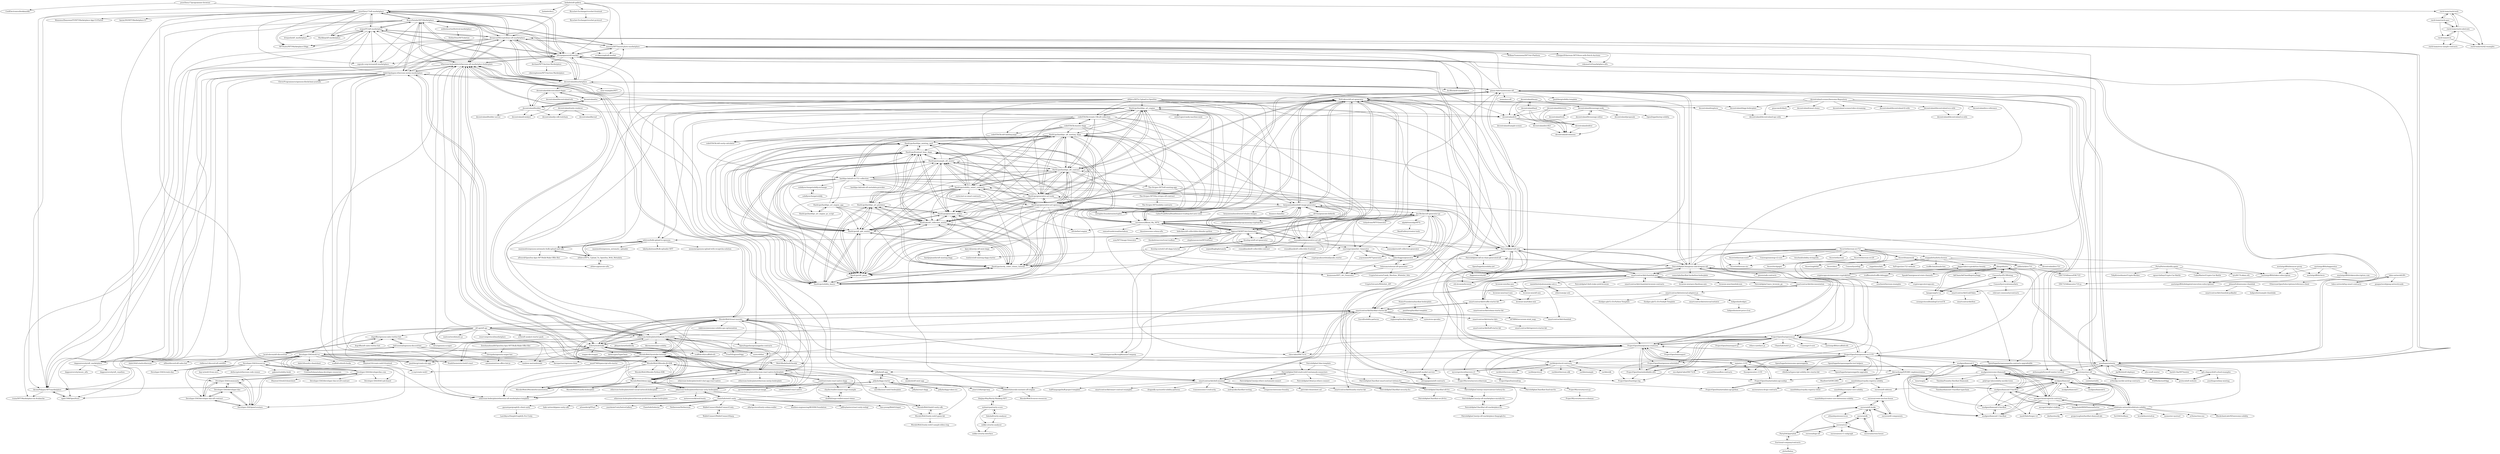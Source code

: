 digraph G {
"yessGlory17/programmer-browser" -> "yessGlory17/nft-marketplace"
"yessGlory17/programmer-browser" -> "CoolElectronics/bookmarkfs" ["e"=1]
"yessGlory17/nft-marketplace" -> "BravoNatalie/NFT-Marketplace"
"yessGlory17/nft-marketplace" -> "miquelTC/nft-marketplace"
"yessGlory17/nft-marketplace" -> "devpavan04/cryptoboys-nft-marketplace"
"yessGlory17/nft-marketplace" -> "capsule-corp-ternoa/nft-marketplace"
"yessGlory17/nft-marketplace" -> "ethereum-boilerplate/ethereum-nft-marketplace-boilerplate"
"yessGlory17/nft-marketplace" -> "silviopaganini/nft-market"
"yessGlory17/nft-marketplace" -> "Markkop/nft-marketplace"
"yessGlory17/nft-marketplace" -> "ikcoin/Polygon-NFT-marketplace"
"yessGlory17/nft-marketplace" -> "ethereum-boilerplate/ethereum-nft-marketplace-template"
"yessGlory17/nft-marketplace" -> "dvmjoshi/nft_marketplace"
"yessGlory17/nft-marketplace" -> "rgab1508/OpenStore"
"yessGlory17/nft-marketplace" -> "NFTSuits/NFT-Marketplace-DApp"
"yessGlory17/nft-marketplace" -> "decentraland/marketplace"
"yessGlory17/nft-marketplace" -> "MonsieurZbanowanYY/NFT-Marketplace-App-UI-Flutter"
"yessGlory17/nft-marketplace" -> "kasim393/NFT-Marketplace-UI"
"HashLips/hashlips_art_engine" -> "HashLips/hashlips_nft_minting_dapp"
"HashLips/hashlips_art_engine" -> "HashLips/hashlips_nft_contract"
"HashLips/hashlips_art_engine" -> "HashLips/generative-art-node"
"HashLips/hashlips_art_engine" -> "HashLips/generative-art-opensource"
"HashLips/hashlips_art_engine" -> "metaplex-foundation/metaplex" ["e"=1]
"HashLips/hashlips_art_engine" -> "OpenZeppelin/openzeppelin-contracts" ["e"=1]
"HashLips/hashlips_art_engine" -> "chiru-labs/ERC721A" ["e"=1]
"HashLips/hashlips_art_engine" -> "HashLips/solidity_smart_contracts"
"HashLips/hashlips_art_engine" -> "scaffold-eth/scaffold-eth" ["e"=1]
"HashLips/hashlips_art_engine" -> "codeSTACKr/create-10k-nft-collection"
"HashLips/hashlips_art_engine" -> "NotLuksus/nft-art-generator"
"HashLips/hashlips_art_engine" -> "ethereum-boilerplate/ethereum-boilerplate"
"HashLips/hashlips_art_engine" -> "Web3Modal/web3modal" ["e"=1]
"HashLips/hashlips_art_engine" -> "exiled-apes/candy-machine-mint" ["e"=1]
"HashLips/hashlips_art_engine" -> "torrinworx/Blend_My_NFTs"
"ProjectOpenSea/opensea-js" -> "ProjectOpenSea/opensea-creatures"
"ProjectOpenSea/opensea-js" -> "ProjectOpenSea/seaport" ["e"=1]
"ProjectOpenSea/opensea-js" -> "ProjectOpenSea/opensea-erc1155"
"ProjectOpenSea/opensea-js" -> "ProjectOpenSea/opensea-whitelabel"
"ProjectOpenSea/opensea-js" -> "ProjectOpenSea/embeddable-nfts"
"ProjectOpenSea/opensea-js" -> "Web3Modal/web3modal" ["e"=1]
"ProjectOpenSea/opensea-js" -> "chiru-labs/ERC721A" ["e"=1]
"ProjectOpenSea/opensea-js" -> "NoahZinsmeister/web3-react" ["e"=1]
"ProjectOpenSea/opensea-js" -> "ProjectOpenSea/seaport-js" ["e"=1]
"ProjectOpenSea/opensea-js" -> "ethers-io/ethers.js" ["e"=1]
"ProjectOpenSea/opensea-js" -> "ProjectOpenSea/ships-log"
"ProjectOpenSea/opensea-js" -> "ChainSafe/web3.js" ["e"=1]
"ProjectOpenSea/opensea-js" -> "Uniswap/v3-core" ["e"=1]
"ProjectOpenSea/opensea-js" -> "ProjectOpenSea/metadata-api-nodejs"
"ProjectOpenSea/opensea-js" -> "austintgriffith/scaffold-eth" ["e"=1]
"decentraland/mana" -> "decentraland/commons"
"decentraland/mana" -> "decentraland/cli"
"decentraland/mana" -> "decentraland/land"
"decentraland/mana" -> "decentraland/bronzeage-node"
"smartcontractkit/documentation" -> "smartcontractkit/truffle-starter-kit"
"smartcontractkit/documentation" -> "smartcontractkit/LinkToken"
"smartcontractkit/documentation" -> "smartcontractkit/chainlink-mix"
"smartcontractkit/documentation" -> "smartcontractkit/external-adapters-js"
"0xcert/ethereum-erc721" -> "0xcert/framework"
"0xcert/ethereum-erc721" -> "0xcert/ethereum-xcert"
"0xcert/ethereum-erc721" -> "cryppadotta/dotta-license"
"0xcert/ethereum-erc721" -> "enjin/erc-1155"
"0xcert/ethereum-erc721" -> "0xcert/ethereum-erc20"
"0xcert/ethereum-erc721" -> "ProjectOpenSea/opensea-erc1155"
"0xcert/ethereum-erc721" -> "ProjectOpenSea/opensea-creatures"
"0xcert/ethereum-erc721" -> "Uniswap/uniswap-v2-core" ["e"=1]
"0xcert/ethereum-erc721" -> "ProjectOpenSea/opensea-js"
"0xcert/ethereum-erc721" -> "PatrickAlphaC/dungeons-and-dragons-nft"
"0xcert/ethereum-erc721" -> "Arachnid/solidity-stringutils" ["e"=1]
"0xcert/ethereum-erc721" -> "0xcert/ethereum-zxc"
"0xcert/ethereum-erc721" -> "0xcert/ethereum"
"0xcert/ethereum-erc721" -> "decentraland/erc721"
"0xcert/ethereum-erc721" -> "dappuniversity/nft" ["e"=1]
"MoralisWeb3/react-moralis" -> "MoralisWeb3/Moralis-JS-SDK"
"MoralisWeb3/react-moralis" -> "web3ui/web3uikit"
"MoralisWeb3/react-moralis" -> "MoralisWeb3/demo-apps"
"MoralisWeb3/react-moralis" -> "ethereum-boilerplate/ethereum-boilerplate"
"MoralisWeb3/react-moralis" -> "smartcontractkit/hardhat-starter-kit"
"MoralisWeb3/react-moralis" -> "MoralisWeb3/youtube-tutorials"
"MoralisWeb3/react-moralis" -> "ethereum-boilerplate/ethereum-nft-marketplace-boilerplate"
"MoralisWeb3/react-moralis" -> "ethereum-boilerplate/ethereum-react-native-boilerplate"
"MoralisWeb3/react-moralis" -> "nft-api/nft-api"
"MoralisWeb3/react-moralis" -> "smartcontractkit/defi-minimal"
"MoralisWeb3/react-moralis" -> "TrueFiEng/useDApp" ["e"=1]
"MoralisWeb3/react-moralis" -> "MoralisWeb3/MoralisDocumentation"
"MoralisWeb3/react-moralis" -> "iskdrews/awesome-solidity-gas-optimization" ["e"=1]
"MoralisWeb3/react-moralis" -> "ethereum-boilerplate/ethereum-nft-marketplace-template"
"MoralisWeb3/react-moralis" -> "PatrickAlphaC/dao-template"
"smartcontractkit/defi-minimal" -> "smartcontractkit/foundry-starter-kit" ["e"=1]
"smartcontractkit/defi-minimal" -> "PatrickAlphaC/full-stack-web3-metamask-connectors"
"smartcontractkit/defi-minimal" -> "PatrickAlphaC/hardhat-security-fcc" ["e"=1]
"smartcontractkit/defi-minimal" -> "smartcontractkit/hardhat-starter-kit"
"smartcontractkit/defi-minimal" -> "PatrickAlphaC/hardhat-nft-fcc"
"smartcontractkit/defi-minimal" -> "crisgarner/awesome-foundry" ["e"=1]
"smartcontractkit/defi-minimal" -> "patrickd-/cheatsheet.sol" ["e"=1]
"smartcontractkit/defi-minimal" -> "huff-language/huff-project-template" ["e"=1]
"smartcontractkit/defi-minimal" -> "smartcontractkit/smart-contract-examples"
"smartcontractkit/defi-minimal" -> "dragonfly-xyz/useful-solidity-patterns" ["e"=1]
"smartcontractkit/defi-minimal" -> "transmissions11/solcurity" ["e"=1]
"smartcontractkit/defi-minimal" -> "andrejrakic/hardhat-testing"
"smartcontractkit/hardhat-starter-kit" -> "smartcontractkit/truffle-starter-kit"
"smartcontractkit/hardhat-starter-kit" -> "smartcontractkit/chainlink-mix"
"smartcontractkit/hardhat-starter-kit" -> "smartcontractkit/defi-minimal"
"smartcontractkit/hardhat-starter-kit" -> "wighawag/hardhat-deploy" ["e"=1]
"smartcontractkit/hardhat-starter-kit" -> "web3ui/web3uikit"
"smartcontractkit/hardhat-starter-kit" -> "smartcontractkit/foundry-starter-kit" ["e"=1]
"smartcontractkit/hardhat-starter-kit" -> "x676f64/secureum-mind_map" ["e"=1]
"smartcontractkit/hardhat-starter-kit" -> "crytic/slither" ["e"=1]
"smartcontractkit/hardhat-starter-kit" -> "MoralisWeb3/react-moralis"
"smartcontractkit/hardhat-starter-kit" -> "smartcontractkit/chainlink" ["e"=1]
"smartcontractkit/hardhat-starter-kit" -> "crytic/evm-opcodes" ["e"=1]
"smartcontractkit/hardhat-starter-kit" -> "PatrickAlphaC/full-stack-web3-metamask-connectors"
"smartcontractkit/hardhat-starter-kit" -> "smartcontractkit/starter-kits"
"smartcontractkit/hardhat-starter-kit" -> "PatrickAlphaC/hardhat-security-fcc" ["e"=1]
"smartcontractkit/hardhat-starter-kit" -> "fravoll/solidity-patterns" ["e"=1]
"web3ui/web3uikit" -> "MoralisWeb3/react-moralis"
"web3ui/web3uikit" -> "ethereum-boilerplate/ethereum-boilerplate"
"web3ui/web3uikit" -> "smartcontractkit/hardhat-starter-kit"
"web3ui/web3uikit" -> "Developer-DAO/web3-ui"
"web3ui/web3uikit" -> "MoralisWeb3/youtube-tutorials"
"web3ui/web3uikit" -> "smartcontractkit/defi-minimal"
"web3ui/web3uikit" -> "rainbow-me/rainbowkit" ["e"=1]
"web3ui/web3uikit" -> "wagmi-dev/wagmi" ["e"=1]
"web3ui/web3uikit" -> "paulrberg/create-eth-app" ["e"=1]
"web3ui/web3uikit" -> "scaffold-eth/scaffold-eth" ["e"=1]
"web3ui/web3uikit" -> "TrueFiEng/useDApp" ["e"=1]
"web3ui/web3uikit" -> "dethcrypto/TypeChain" ["e"=1]
"web3ui/web3uikit" -> "ethereum-boilerplate/ethereum-nft-marketplace-boilerplate"
"web3ui/web3uikit" -> "crytic/slither" ["e"=1]
"web3ui/web3uikit" -> "ethereum-boilerplate/ethereum-react-native-boilerplate"
"HashLips/hashlips_nft_contract" -> "HashLips/hashlips_nft_minting_dapp"
"HashLips/hashlips_nft_contract" -> "HashLips/solidity_smart_contracts"
"HashLips/hashlips_nft_contract" -> "HashLips/example_nft_minter"
"HashLips/hashlips_nft_contract" -> "HashLips/frontend_base_dapp"
"HashLips/hashlips_nft_contract" -> "HashLips/solidity_basics"
"HashLips/hashlips_nft_contract" -> "HashLips/nft_game"
"HashLips/hashlips_nft_contract" -> "HashLips/nerdy_coder_clones_tutorial"
"HashLips/hashlips_nft_contract" -> "HashLips/nft_ipfs_minter"
"HashLips/hashlips_nft_contract" -> "HashLips/nft_collection_minter"
"HashLips/hashlips_nft_contract" -> "HashLips/generative_names"
"HashLips/hashlips_nft_contract" -> "HashLips/hashlips_art_engine"
"HashLips/hashlips_nft_contract" -> "HashLips/generative-art-opensource"
"HashLips/hashlips_nft_contract" -> "hashlips-lab/nft-erc721-collection"
"HashLips/hashlips_nft_contract" -> "HashLips/hashlips_minting_card"
"HashLips/hashlips_nft_contract" -> "HashLips/generative-art-node"
"PatrickAlphaC/dungeons-and-dragons-nft" -> "PatrickAlphaC/nft-mix"
"PatrickAlphaC/dungeons-and-dragons-nft" -> "PatrickAlphaC/all-on-chain-generated-nft"
"PatrickAlphaC/dungeons-and-dragons-nft" -> "ProjectOpenSea/opensea-creatures"
"PatrickAlphaC/dungeons-and-dragons-nft" -> "dappuniversity/nft" ["e"=1]
"PatrickAlphaC/dungeons-and-dragons-nft" -> "gianni-dalerta/awesome-nft"
"PatrickAlphaC/dungeons-and-dragons-nft" -> "smartcontractkit/chainlink-mix"
"PatrickAlphaC/dungeons-and-dragons-nft" -> "yusefnapora/minty"
"PatrickAlphaC/dungeons-and-dragons-nft" -> "brownie-mix/nft-mix"
"PatrickAlphaC/dungeons-and-dragons-nft" -> "NotLuksus/nft-art-generator"
"PatrickAlphaC/dungeons-and-dragons-nft" -> "nomiclabs/hardhat-hackathon-boilerplate" ["e"=1]
"PatrickAlphaC/dungeons-and-dragons-nft" -> "devpavan04/cryptoboys-nft-marketplace"
"PatrickAlphaC/dungeons-and-dragons-nft" -> "smartcontractkit/hardhat-starter-kit"
"PatrickAlphaC/dungeons-and-dragons-nft" -> "rarible/protocol-contracts"
"PatrickAlphaC/dungeons-and-dragons-nft" -> "ProjectOpenSea/opensea-js"
"PatrickAlphaC/dungeons-and-dragons-nft" -> "gnosis/safe-contracts" ["e"=1]
"ethereum-boilerplate/ethereum-boilerplate" -> "ethereum-boilerplate/ethereum-nft-marketplace-boilerplate"
"ethereum-boilerplate/ethereum-boilerplate" -> "web3ui/web3uikit"
"ethereum-boilerplate/ethereum-boilerplate" -> "MoralisWeb3/react-moralis"
"ethereum-boilerplate/ethereum-boilerplate" -> "scaffold-eth/scaffold-eth" ["e"=1]
"ethereum-boilerplate/ethereum-boilerplate" -> "ethereum-boilerplate/ethereum-react-native-boilerplate"
"ethereum-boilerplate/ethereum-boilerplate" -> "paulrberg/create-eth-app" ["e"=1]
"ethereum-boilerplate/ethereum-boilerplate" -> "NoahZinsmeister/web3-react" ["e"=1]
"ethereum-boilerplate/ethereum-boilerplate" -> "OpenZeppelin/openzeppelin-contracts" ["e"=1]
"ethereum-boilerplate/ethereum-boilerplate" -> "bkrem/awesome-solidity" ["e"=1]
"ethereum-boilerplate/ethereum-boilerplate" -> "Web3Modal/web3modal" ["e"=1]
"ethereum-boilerplate/ethereum-boilerplate" -> "MoralisWeb3/youtube-tutorials"
"ethereum-boilerplate/ethereum-boilerplate" -> "jklepatch/eattheblocks" ["e"=1]
"ethereum-boilerplate/ethereum-boilerplate" -> "crytic/slither" ["e"=1]
"ethereum-boilerplate/ethereum-boilerplate" -> "dabit3/polygon-ethereum-nextjs-marketplace"
"ethereum-boilerplate/ethereum-boilerplate" -> "smartcontractkit/hardhat-starter-kit"
"benyaminahmed/nft-image-generator" -> "NotLuksus/nft-art-generator"
"benyaminahmed/nft-image-generator" -> "HashLips/generative-art-node"
"benyaminahmed/nft-image-generator" -> "nft-fun/generate-bitbirds"
"benyaminahmed/nft-image-generator" -> "CyberPunkMetalHead/binance-trading-bot-new-coins" ["e"=1]
"benyaminahmed/nft-image-generator" -> "rounakbanik/generative-art-nft"
"benyaminahmed/nft-image-generator" -> "cyberdoggos/generator"
"benyaminahmed/nft-image-generator" -> "vortextemporum/BoringBananasCompany"
"benyaminahmed/nft-image-generator" -> "gianni-dalerta/awesome-nft"
"benyaminahmed/nft-image-generator" -> "PatrickAlphaC/nft-mix"
"benyaminahmed/nft-image-generator" -> "benyaminahmed/weird-whales-images"
"benyaminahmed/nft-image-generator" -> "torrinworx/Blend_My_NFTs"
"benyaminahmed/nft-image-generator" -> "AppsusUK/NFT-Art-Generator"
"benyaminahmed/nft-image-generator" -> "Jon-Becker/nft-generator-py"
"benyaminahmed/nft-image-generator" -> "metaplex-foundation/metaplex" ["e"=1]
"benyaminahmed/nft-image-generator" -> "binance-chain/bsc" ["e"=1]
"ProjectOpenSea/opensea-creatures" -> "ProjectOpenSea/opensea-erc1155"
"ProjectOpenSea/opensea-creatures" -> "ProjectOpenSea/opensea-js"
"ProjectOpenSea/opensea-creatures" -> "ProjectOpenSea/metadata-api-nodejs"
"ProjectOpenSea/opensea-creatures" -> "PatrickAlphaC/dungeons-and-dragons-nft"
"ProjectOpenSea/opensea-creatures" -> "ProjectOpenSea/opensea-whitelabel"
"ProjectOpenSea/opensea-creatures" -> "ProjectOpenSea/embeddable-nfts"
"ProjectOpenSea/opensea-creatures" -> "ProjectOpenSea/metadata-api-python"
"ProjectOpenSea/opensea-creatures" -> "chiru-labs/ERC721A" ["e"=1]
"ProjectOpenSea/opensea-creatures" -> "rarible/protocol-contracts"
"ProjectOpenSea/opensea-creatures" -> "ProjectOpenSea/ships-log"
"ProjectOpenSea/opensea-creatures" -> "wyvernprotocol/wyvern-v3"
"ProjectOpenSea/opensea-creatures" -> "PatrickAlphaC/nft-mix"
"ProjectOpenSea/opensea-creatures" -> "ProjectWyvern/wyvern-ethereum"
"ProjectOpenSea/opensea-creatures" -> "ProjectOpenSea/seaport" ["e"=1]
"ProjectOpenSea/opensea-creatures" -> "enjin/erc-1155"
"ProjectOpenSea/opensea-erc1155" -> "ProjectOpenSea/opensea-creatures"
"ProjectOpenSea/opensea-erc1155" -> "enjin/erc-1155"
"ProjectOpenSea/opensea-erc1155" -> "ProjectOpenSea/opensea-js"
"ProjectOpenSea/opensea-erc1155" -> "ProjectOpenSea/opensea-whitelabel"
"ProjectOpenSea/opensea-erc1155" -> "0xsequence/erc-1155"
"ProjectOpenSea/opensea-erc1155" -> "ProjectOpenSea/metadata-api-nodejs"
"ProjectOpenSea/opensea-erc1155" -> "rhlsthrm/typescript-solidity-dev-starter-kit" ["e"=1]
"ProjectOpenSea/opensea-erc1155" -> "yusefnapora/minty"
"ProjectOpenSea/opensea-erc1155" -> "rarible/protocol-contracts"
"ProjectOpenSea/opensea-erc1155" -> "OpenZeppelin/openzeppelin-contracts-upgradeable" ["e"=1]
"ProjectOpenSea/opensea-erc1155" -> "OpenZeppelin/openzeppelin-test-helpers" ["e"=1]
"ProjectOpenSea/opensea-erc1155" -> "OpenZeppelin/awesome-openzeppelin" ["e"=1]
"ProjectOpenSea/opensea-erc1155" -> "dievardump/EIP2981-implementation"
"ProjectOpenSea/opensea-erc1155" -> "mudgen/diamond-3"
"ProjectOpenSea/opensea-erc1155" -> "OpenZeppelin/openzeppelin-upgrades" ["e"=1]
"devpavan04/cryptoboys-nft-marketplace" -> "silviopaganini/nft-market"
"devpavan04/cryptoboys-nft-marketplace" -> "BravoNatalie/NFT-Marketplace"
"devpavan04/cryptoboys-nft-marketplace" -> "miquelTC/nft-marketplace"
"devpavan04/cryptoboys-nft-marketplace" -> "masaun/NFT-based-photo-marketplace"
"devpavan04/cryptoboys-nft-marketplace" -> "ikcoin/Polygon-NFT-marketplace"
"devpavan04/cryptoboys-nft-marketplace" -> "yessGlory17/nft-marketplace"
"devpavan04/cryptoboys-nft-marketplace" -> "decentraland/marketplace"
"devpavan04/cryptoboys-nft-marketplace" -> "ethereum-boilerplate/ethereum-nft-marketplace-boilerplate"
"devpavan04/cryptoboys-nft-marketplace" -> "rgab1508/OpenStore"
"devpavan04/cryptoboys-nft-marketplace" -> "capsule-corp-ternoa/nft-marketplace"
"devpavan04/cryptoboys-nft-marketplace" -> "jellydn/nft-app"
"devpavan04/cryptoboys-nft-marketplace" -> "NFTSuits/NFT-Marketplace-DApp"
"devpavan04/cryptoboys-nft-marketplace" -> "yusefnapora/minty"
"devpavan04/cryptoboys-nft-marketplace" -> "dabit3/polygon-ethereum-nextjs-marketplace"
"devpavan04/cryptoboys-nft-marketplace" -> "devhani/NFT-Auction-Marketplace"
"miquelTC/nft-marketplace" -> "BravoNatalie/NFT-Marketplace"
"miquelTC/nft-marketplace" -> "devpavan04/cryptoboys-nft-marketplace"
"miquelTC/nft-marketplace" -> "silviopaganini/nft-market"
"miquelTC/nft-marketplace" -> "Markkop/nft-marketplace"
"miquelTC/nft-marketplace" -> "ikcoin/Polygon-NFT-marketplace"
"miquelTC/nft-marketplace" -> "yessGlory17/nft-marketplace"
"miquelTC/nft-marketplace" -> "capsule-corp-ternoa/nft-marketplace"
"miquelTC/nft-marketplace" -> "dvmjoshi/nft_marketplace"
"miquelTC/nft-marketplace" -> "trizin/NFT-Marketplace-on-Avalanche"
"miquelTC/nft-marketplace" -> "NFTSuits/NFT-Marketplace-DApp"
"silviopaganini/nft-market" -> "devpavan04/cryptoboys-nft-marketplace"
"silviopaganini/nft-market" -> "silviopaganini/nft-contracts"
"silviopaganini/nft-market" -> "masaun/NFT-based-photo-marketplace"
"silviopaganini/nft-market" -> "silviopaganini/nft-market-service"
"silviopaganini/nft-market" -> "miquelTC/nft-marketplace"
"silviopaganini/nft-market" -> "BravoNatalie/NFT-Marketplace"
"silviopaganini/nft-market" -> "decentraland/marketplace"
"silviopaganini/nft-market" -> "ethereum-boilerplate/ethereum-nft-marketplace-boilerplate"
"silviopaganini/nft-market" -> "ikcoin/Polygon-NFT-marketplace"
"silviopaganini/nft-market" -> "dabit3/polygon-ethereum-nextjs-marketplace"
"silviopaganini/nft-market" -> "yessGlory17/nft-marketplace"
"silviopaganini/nft-market" -> "yusefnapora/minty"
"silviopaganini/nft-market" -> "jellydn/nft-app"
"silviopaganini/nft-market" -> "capsule-corp-ternoa/nft-marketplace"
"silviopaganini/nft-market" -> "devhani/NFT-Auction-Marketplace"
"MoralisWeb3/youtube-tutorials" -> "MoralisWeb3/Moralis-JS-SDK"
"MoralisWeb3/youtube-tutorials" -> "MoralisWeb3/demo-apps"
"MoralisWeb3/youtube-tutorials" -> "web3ui/web3uikit"
"MoralisWeb3/youtube-tutorials" -> "MoralisWeb3/react-moralis"
"MoralisWeb3/youtube-tutorials" -> "ethereum-boilerplate/ethereum-nft-marketplace-boilerplate"
"MoralisWeb3/youtube-tutorials" -> "ethereum-boilerplate/ethereum-unity-boilerplate"
"MoralisWeb3/youtube-tutorials" -> "ethereum-boilerplate/ethereum-boilerplate"
"MoralisWeb3/youtube-tutorials" -> "ethereum-boilerplate/ethereum-react-native-boilerplate"
"MoralisWeb3/youtube-tutorials" -> "ethereum-boilerplate/ethereum-nft-marketplace-template"
"MoralisWeb3/youtube-tutorials" -> "MoralisWeb3/unity-web3-game-kit"
"MoralisWeb3/youtube-tutorials" -> "dabit3/polygon-ethereum-nextjs-marketplace"
"MoralisWeb3/youtube-tutorials" -> "MoralisWeb3/MoralisDocumentation"
"MoralisWeb3/youtube-tutorials" -> "davepartner/opensea-clone"
"MoralisWeb3/youtube-tutorials" -> "MoralisWeb3/web3-unity-sdk"
"MoralisWeb3/youtube-tutorials" -> "dappuniversity/nft_marketplace"
"codeSTACKr/create-10k-nft-collection" -> "codeSTACKr/minter-dapp"
"codeSTACKr/create-10k-nft-collection" -> "HashLips/hashlips_art_engine"
"codeSTACKr/create-10k-nft-collection" -> "codeSTACKr/nft-landing-page"
"codeSTACKr/create-10k-nft-collection" -> "HashLips/hashlips_nft_minting_dapp"
"codeSTACKr/create-10k-nft-collection" -> "NotLuksus/nft-art-generator"
"codeSTACKr/create-10k-nft-collection" -> "benyaminahmed/nft-image-generator"
"codeSTACKr/create-10k-nft-collection" -> "HashLips/hashlips_nft_contract"
"codeSTACKr/create-10k-nft-collection" -> "infotrex/bulk-upload-to-opensea"
"codeSTACKr/create-10k-nft-collection" -> "rounakbanik/generative-art-nft"
"codeSTACKr/create-10k-nft-collection" -> "hashlips-lab/nft-erc721-collection"
"codeSTACKr/create-10k-nft-collection" -> "ethereum-boilerplate/ethereum-nft-marketplace-boilerplate"
"codeSTACKr/create-10k-nft-collection" -> "torrinworx/Blend_My_NFTs"
"codeSTACKr/create-10k-nft-collection" -> "codeSTACKr/nft-rarity-calculator"
"codeSTACKr/create-10k-nft-collection" -> "metaplex-foundation/metaplex" ["e"=1]
"codeSTACKr/create-10k-nft-collection" -> "HashLips/generative-art-node"
"protocol/nft-website" -> "ipfs-shipyard/nft-school-examples"
"protocol/nft-website" -> "yusefnapora/minty"
"protocol/nft-website" -> "gianni-dalerta/awesome-nft"
"solidlyexchange/solidly" -> "solidlyexchange/solidly.exchange"
"Developer-DAO/resources" -> "Developer-DAO/web3-ui"
"Developer-DAO/resources" -> "Developer-DAO/developerdao.com"
"Developer-DAO/resources" -> "Developer-DAO/create-dao"
"Developer-DAO/resources" -> "Developer-DAO/community"
"Developer-DAO/resources" -> "Developer-DAO/pixel-avatars"
"Developer-DAO/resources" -> "CristinaSolana/solana-developer-resources" ["e"=1]
"Developer-DAO/resources" -> "kay-is/web3-from-zero" ["e"=1]
"Developer-DAO/resources" -> "dethcrypto/ethereum-code-viewer" ["e"=1]
"Developer-DAO/resources" -> "Developer-DAO/developer-dao-nft-contract"
"Developer-DAO/resources" -> "gakonst/solidity-book" ["e"=1]
"ProjectOpenSea/embeddable-nfts" -> "ProjectOpenSea/opensea-whitelabel"
"ProjectOpenSea/embeddable-nfts" -> "ProjectOpenSea/opensea-js"
"ProjectOpenSea/embeddable-nfts" -> "ProjectOpenSea/opensea-creatures"
"ProjectOpenSea/embeddable-nfts" -> "ProjectOpenSea/ships-log"
"ProjectOpenSea/embeddable-nfts" -> "ProjectOpenSea/metadata-api-nodejs"
"ChainSafe/web3.unity" -> "ethereum-boilerplate/ethereum-unity-boilerplate"
"ChainSafe/web3.unity" -> "MoralisWeb3/web3-unity-sdk"
"ChainSafe/web3.unity" -> "WalletConnect/WalletConnectUnity"
"ChainSafe/web3.unity" -> "MoralisWeb3/unity-web3-game-kit"
"ChainSafe/web3.unity" -> "Nethereum/Nethereum" ["e"=1]
"ChainSafe/web3.unity" -> "allartprotocol/unity-solana-wallet" ["e"=1]
"ChainSafe/web3.unity" -> "heathen-engineering/BGSDK-Foundation"
"ChainSafe/web3.unity" -> "MoralisWeb3/youtube-tutorials"
"ChainSafe/web3.unity" -> "jeffreylanters/react-unity-webgl" ["e"=1]
"ChainSafe/web3.unity" -> "kou-yeung/WebGLInput" ["e"=1]
"ChainSafe/web3.unity" -> "Ankr-network/game-unity-sdk"
"ChainSafe/web3.unity" -> "atteneder/glTFast" ["e"=1]
"ChainSafe/web3.unity" -> "gazuntype/graphQL-client-unity"
"ChainSafe/web3.unity" -> "yasirkula/UnityNativeGallery" ["e"=1]
"ChainSafe/web3.unity" -> "ChainSafe/lodestar" ["e"=1]
"MoralisWeb3/web3-unity-sdk" -> "MoralisWeb3/unity-web3-game-kit"
"hashlips-lab/nft-erc721-collection" -> "HashLips/hashlips_nft_contract"
"hashlips-lab/nft-erc721-collection" -> "hashlips-lab/safe-nft-metadata-provider"
"hashlips-lab/nft-erc721-collection" -> "HashLips/hashlips_nft_minting_dapp"
"hashlips-lab/nft-erc721-collection" -> "solidlyexchange/solidly.exchange"
"hashlips-lab/nft-erc721-collection" -> "chiru-labs/ERC721A" ["e"=1]
"hashlips-lab/nft-erc721-collection" -> "nftchef/art-engine" ["e"=1]
"hashlips-lab/nft-erc721-collection" -> "HashLips/hashlips_art_engine_ps_script"
"hashlips-lab/nft-erc721-collection" -> "HashLips/nft_ipfs_minter"
"hashlips-lab/nft-erc721-collection" -> "HashLips/solidity_smart_contracts"
"hashlips-lab/nft-erc721-collection" -> "HashLips/example_nft_minter"
"hashlips-lab/nft-erc721-collection" -> "HashLips/solidity_basics"
"hashlips-lab/nft-erc721-collection" -> "PatrickAlphaC/all-on-chain-generated-nft"
"hashlips-lab/nft-erc721-collection" -> "HashLips/hashlips_art_engine_app"
"hashlips-lab/nft-erc721-collection" -> "The-Stripes-NFT/nft-minting-app"
"nft-api/nft-api" -> "MoralisWeb3/react-moralis"
"nft-api/nft-api" -> "web3ui/web3uikit"
"nft-api/nft-api" -> "ethereum-boilerplate/ethereum-nft-marketplace-boilerplate"
"nft-api/nft-api" -> "ethereum-boilerplate/ethereum-boilerplate"
"nft-api/nft-api" -> "reservoirprotocol/marketplace" ["e"=1]
"nft-api/nft-api" -> "a16z/nft-analyst-starter-pack" ["e"=1]
"nft-api/nft-api" -> "Developer-DAO/web3-ui"
"nft-api/nft-api" -> "rainbow-me/rainbowkit" ["e"=1]
"nft-api/nft-api" -> "maticnetwork/matic.js" ["e"=1]
"nft-api/nft-api" -> "dcts/opensea-scraper"
"nft-api/nft-api" -> "ethereum-boilerplate/ethereum-nft-marketplace-template"
"nft-api/nft-api" -> "ethereum-boilerplate/ethereum-unity-boilerplate"
"nft-api/nft-api" -> "MoralisWeb3/Moralis-JS-SDK"
"nft-api/nft-api" -> "ProjectOpenSea/opensea-js"
"nft-api/nft-api" -> "dsgriffin/opensea-sales-twitter-bot"
"decentraland/ui" -> "decentraland/builder"
"decentraland/ui" -> "decentraland/decentraland-dapps"
"decentraland/ui" -> "decentraland/explorer"
"decentraland/ui" -> "decentraland/catalyst"
"decentraland/ui" -> "decentraland/cli"
"rounakbanik/generative-art-nft" -> "NotLuksus/nft-art-generator"
"rounakbanik/generative-art-nft" -> "torrinworx/Blend_My_NFTs"
"rounakbanik/generative-art-nft" -> "benyaminahmed/nft-image-generator"
"rounakbanik/generative-art-nft" -> "AppsusUK/NFT-Art-Generator"
"rounakbanik/generative-art-nft" -> "Jon-Becker/nft-generator-py"
"rounakbanik/generative-art-nft" -> "sepandhaghighi/samila" ["e"=1]
"rounakbanik/generative-art-nft" -> "emirongrr/pixelArt_Generator"
"rounakbanik/generative-art-nft" -> "PatrickAlphaC/nft-mix"
"rounakbanik/generative-art-nft" -> "gianni-dalerta/awesome-nft"
"rounakbanik/generative-art-nft" -> "ashbeech/moralis-mutants-nft-engine"
"rounakbanik/generative-art-nft" -> "rounakbanik/nft-collectible-contract"
"rounakbanik/generative-art-nft" -> "rounakbanik/nft-collectible-frontend"
"rounakbanik/generative-art-nft" -> "ProjectOpenSea/opensea-creatures"
"rounakbanik/generative-art-nft" -> "HashLips/hashlips_nft_minting_dapp"
"rounakbanik/generative-art-nft" -> "HashLips/hashlips_nft_contract"
"IAmJaysWay/Rarity-Ranking-NFT" -> "nishantrpai/rarity-score"
"ashbeech/moralis-mutants-nft-engine" -> "IAmJaysWay/Rarity-Ranking-NFT"
"ashbeech/moralis-mutants-nft-engine" -> "MoralisWeb3/demo-apps"
"ashbeech/moralis-mutants-nft-engine" -> "MoralisWeb3/course-resources"
"HashLips/generative-art-opensource" -> "HashLips/generative-art-node"
"HashLips/generative-art-opensource" -> "HashLips/frontend_base_dapp"
"HashLips/generative-art-opensource" -> "HashLips/example_nft_minter"
"HashLips/generative-art-opensource" -> "HashLips/nft_ipfs_minter"
"HashLips/generative-art-opensource" -> "HashLips/hashlips_nft_minting_dapp"
"HashLips/generative-art-opensource" -> "HashLips/nft_game"
"HashLips/generative-art-opensource" -> "HashLips/hashlips_nft_contract"
"HashLips/generative-art-opensource" -> "HashLips/nerdy_coder_clones_tutorial"
"HashLips/generative-art-opensource" -> "HashLips/nft_collection_minter"
"HashLips/generative-art-opensource" -> "HashLips/generative_names"
"HashLips/generative-art-opensource" -> "HashLips/solidity_basics"
"HashLips/generative-art-opensource" -> "HashLips/solidity_smart_contracts"
"HashLips/generative-art-opensource" -> "NotLuksus/nft-art-generator"
"HashLips/generative-art-opensource" -> "HashLips/hashlips_art_engine"
"HashLips/generative-art-opensource" -> "metaplex-foundation/metaplex" ["e"=1]
"Solseum/solseum-nft-generator" -> "cyberdoggos/generator"
"Solseum/solseum-nft-generator" -> "kosmosmo/NFT_Art_Generator"
"Solseum/solseum-nft-generator" -> "CryptoOutcasts/Candy_Machine_Whitelist_Site"
"cyberdoggos/generator" -> "emirongrr/pixelArt_Generator"
"cyberdoggos/generator" -> "Solseum/solseum-nft-generator"
"cyberdoggos/generator" -> "Jon-Becker/nft-generator-py"
"cyberdoggos/generator" -> "kosmosmo/NFT_Art_Generator"
"HashLips/generative-art-node" -> "HashLips/generative-art-opensource"
"HashLips/generative-art-node" -> "HashLips/hashlips_art_engine"
"HashLips/generative-art-node" -> "HashLips/hashlips_nft_minting_dapp"
"HashLips/generative-art-node" -> "HashLips/hashlips_nft_contract"
"HashLips/generative-art-node" -> "HashLips/frontend_base_dapp"
"HashLips/generative-art-node" -> "HashLips/example_nft_minter"
"HashLips/generative-art-node" -> "HashLips/nft_game"
"HashLips/generative-art-node" -> "HashLips/nft_ipfs_minter"
"HashLips/generative-art-node" -> "HashLips/solidity_smart_contracts"
"HashLips/generative-art-node" -> "benyaminahmed/nft-image-generator"
"HashLips/generative-art-node" -> "HashLips/nft_collection_minter"
"HashLips/generative-art-node" -> "HashLips/generative_names"
"HashLips/generative-art-node" -> "HashLips/nerdy_coder_clones_tutorial"
"HashLips/generative-art-node" -> "CyberPunkMetalHead/binance-trading-bot-new-coins" ["e"=1]
"HashLips/generative-art-node" -> "NotLuksus/nft-art-generator"
"Jon-Becker/nft-generator-py" -> "cyberdoggos/generator"
"Jon-Becker/nft-generator-py" -> "manuelpires/nft-collection-generator"
"Jon-Becker/nft-generator-py" -> "itshydrone/NFT-Generator"
"Jon-Becker/nft-generator-py" -> "Solseum/solseum-nft-generator"
"Jon-Becker/nft-generator-py" -> "kosmosmo/NFT_Art_Generator"
"Jon-Becker/nft-generator-py" -> "algokittens/algoNFTs"
"Jon-Becker/nft-generator-py" -> "emirongrr/pixelArt_Generator"
"Jon-Becker/nft-generator-py" -> "torrinworx/Blend_My_NFTs"
"Jon-Becker/nft-generator-py" -> "yoyoismee/NFT-generator"
"Jon-Becker/nft-generator-py" -> "AppsusUK/NFT-Art-Generator"
"smartcontractkit/chainlink-mix" -> "smartcontractkit/truffle-starter-kit"
"smartcontractkit/chainlink-mix" -> "smartcontractkit/hardhat-starter-kit"
"smartcontractkit/chainlink-mix" -> "smartcontractkit/chainlink-brownie-contracts"
"smartcontractkit/chainlink-mix" -> "eth-brownie/brownie" ["e"=1]
"smartcontractkit/chainlink-mix" -> "brownie-mix/aave-flashloan-mix" ["e"=1]
"smartcontractkit/chainlink-mix" -> "smartcontractkit/documentation"
"smartcontractkit/chainlink-mix" -> "PatrickAlphaC/nft-mix"
"smartcontractkit/chainlink-mix" -> "brownie-mix/chainlink-mix"
"smartcontractkit/chainlink-mix" -> "PatrickAlphaC/aave_brownie_py" ["e"=1]
"smartcontractkit/chainlink-mix" -> "brownie-mix/dao-mix"
"smartcontractkit/chainlink-mix" -> "smartcontractkit/chainlink" ["e"=1]
"smartcontractkit/chainlink-mix" -> "iamdefinitelyahuman/py-solc-x"
"smartcontractkit/chainlink-mix" -> "OpenZeppelin/openzeppelin-contracts-upgradeable" ["e"=1]
"smartcontractkit/chainlink-mix" -> "PatrickAlphaC/dungeons-and-dragons-nft"
"smartcontractkit/chainlink-mix" -> "PatrickAlphaC/defi-stake-yield-brownie"
"smartcontractkit/truffle-starter-kit" -> "smartcontractkit/chainlink-mix"
"smartcontractkit/truffle-starter-kit" -> "smartcontractkit/hardhat-starter-kit"
"smartcontractkit/truffle-starter-kit" -> "smartcontractkit/documentation"
"smartcontractkit/truffle-starter-kit" -> "smartcontractkit/solana-starter-kit"
"HashLips/hashlips_art_engine_ps_script" -> "HashLips/hashlips_art_engine_app"
"MoralisWeb3/unity-web3-game-kit" -> "MoralisWeb3/web3-unity-sdk"
"MoralisWeb3/unity-web3-game-kit" -> "MoralisWeb3/unity-web3-sample-elden-ring"
"PartyDAO/partybid" -> "fractional-company/contracts"
"PartyDAO/partybid" -> "ourzora/core"
"PartyDAO/partybid" -> "ourzora/nft-hooks"
"nft-fun/generate-bitbirds" -> "cryptopunksnotdead/programming-cryptopunks" ["e"=1]
"nft-fun/generate-bitbirds" -> "benyaminahmed/nft-image-generator"
"nft-fun/generate-bitbirds" -> "cryptopunksnotdead/punks.starter" ["e"=1]
"Timidan/Foundry-Hardhat-Diamonds" -> "Timidan/diamond-3-hardhat-typechain"
"mudgen/awesome-diamonds" -> "mudgen/diamond-3-hardhat"
"mudgen/awesome-diamonds" -> "aavegotchi/aavegotchi-contracts"
"mudgen/awesome-diamonds" -> "solidstate-network/solidstate-solidity"
"mudgen/awesome-diamonds" -> "mudgen/diamond-3"
"mudgen/awesome-diamonds" -> "Timidan/Foundry-Hardhat-Diamonds"
"mudgen/awesome-diamonds" -> "polytope-labs/solidity-merkle-trees"
"mudgen/awesome-diamonds" -> "mark3labs/louper-v2"
"mudgen/awesome-diamonds" -> "mudgen/diamond-1-hardhat"
"mudgen/awesome-diamonds" -> "mudgen/diamond"
"mudgen/diamond-3" -> "mudgen/diamond"
"mudgen/diamond-3" -> "mudgen/diamond-3-hardhat"
"mudgen/diamond-3" -> "aavegotchi/aavegotchi-contracts"
"mudgen/diamond-3" -> "mudgen/awesome-diamonds"
"mudgen/diamond-3" -> "mudgen/diamond-2-hardhat"
"mudgen/diamond-3" -> "mudgen/diamond-1-hardhat"
"solidstate-network/solidstate-solidity" -> "mudgen/awesome-diamonds"
"solidstate-network/solidstate-solidity" -> "aavegotchi/aavegotchi-contracts"
"solidstate-network/solidstate-solidity" -> "mudgen/diamond-3-hardhat"
"solidstate-network/solidstate-solidity" -> "mudgen/diamond"
"solidstate-network/solidstate-solidity" -> "memester-xyz/surl" ["e"=1]
"solidstate-network/solidstate-solidity" -> "a16z/auction-zoo" ["e"=1]
"solidstate-network/solidstate-solidity" -> "BlockchainLabsNZ/awesome-solidity" ["e"=1]
"solidstate-network/solidstate-solidity" -> "dmfxyz/murky" ["e"=1]
"solidstate-network/solidstate-solidity" -> "mudgen/diamond-3"
"solidstate-network/solidstate-solidity" -> "projectsophon/hardhat-diamond-abi"
"solidstate-network/solidstate-solidity" -> "Sol-DAO/solbase" ["e"=1]
"solidstate-network/solidstate-solidity" -> "mark3labs/louper-v2"
"solidstate-network/solidstate-solidity" -> "brockelmore/solvm" ["e"=1]
"yusefnapora/minty" -> "spectrexyz/use-nft"
"yusefnapora/minty" -> "devpavan04/cryptoboys-nft-marketplace"
"yusefnapora/minty" -> "silviopaganini/nft-market"
"yusefnapora/minty" -> "protocol/nft-website"
"yusefnapora/minty" -> "jellydn/nft-app"
"yusefnapora/minty" -> "JayWelsh/nft-deployer"
"yusefnapora/minty" -> "alto-io/nft-minter"
"yusefnapora/minty" -> "hack3r-0m/NFTminter"
"yusefnapora/minty" -> "PatrickAlphaC/dungeons-and-dragons-nft"
"yusefnapora/minty" -> "silviopaganini/nft-market-service"
"yusefnapora/minty" -> "ipfs-shipyard/nft-school-examples"
"yusefnapora/minty" -> "ProjectOpenSea/opensea-erc1155"
"yusefnapora/minty" -> "masaun/NFT-based-photo-marketplace"
"yusefnapora/minty" -> "alchemyplatform/nft-minter-tutorial" ["e"=1]
"yusefnapora/minty" -> "gianni-dalerta/awesome-nft"
"NotLuksus/nft-art-generator" -> "benyaminahmed/nft-image-generator"
"NotLuksus/nft-art-generator" -> "AppsusUK/NFT-Art-Generator"
"NotLuksus/nft-art-generator" -> "HashLips/generative-art-opensource"
"NotLuksus/nft-art-generator" -> "rounakbanik/generative-art-nft"
"NotLuksus/nft-art-generator" -> "torrinworx/Blend_My_NFTs"
"NotLuksus/nft-art-generator" -> "HashLips/generative-art-node"
"NotLuksus/nft-art-generator" -> "gianni-dalerta/awesome-nft"
"NotLuksus/nft-art-generator" -> "cyberdoggos/generator"
"NotLuksus/nft-art-generator" -> "metaplex-foundation/metaplex" ["e"=1]
"NotLuksus/nft-art-generator" -> "emirongrr/pixelArt_Generator"
"NotLuksus/nft-art-generator" -> "HashLips/hashlips_art_engine"
"NotLuksus/nft-art-generator" -> "PatrickAlphaC/dungeons-and-dragons-nft"
"NotLuksus/nft-art-generator" -> "PatrickAlphaC/nft-mix"
"NotLuksus/nft-art-generator" -> "Jon-Becker/nft-generator-py"
"NotLuksus/nft-art-generator" -> "fireship-io/nft-art-generator"
"austintgriffith/dapparatus" -> "austintgriffith/clevis"
"austintgriffith/dapparatus" -> "austintgriffith/token-subscription"
"austintgriffith/dapparatus" -> "austintgriffith/tokensubscription.com"
"maximedrn/opensea-automatic-bulk-upload-and-sale" -> "infotrex/bulk-upload-to-opensea"
"maximedrn/opensea-automatic-bulk-upload-and-sale" -> "nftdevs/NFTs_Upload_To_OpenSea_With_Metadata"
"maximedrn/opensea-automatic-bulk-upload-and-sale" -> "nftwzrd/OpenSea-Apis-NFT-Bulk-Make-Offer-Bot"
"fireship-io/nft-art-generator" -> "fireship-io/web3-nft-dapp-tutorial"
"fireship-io/nft-art-generator" -> "AppsusUK/NFT-Art-Generator"
"fireship-io/nft-art-generator" -> "manuelpires/nft-collection-generator"
"fireship-io/nft-art-generator" -> "NotLuksus/nft-art-generator"
"torrinworx/Blend_My_NFTs" -> "NotLuksus/nft-art-generator"
"torrinworx/Blend_My_NFTs" -> "rounakbanik/generative-art-nft"
"torrinworx/Blend_My_NFTs" -> "Jon-Becker/nft-generator-py"
"torrinworx/Blend_My_NFTs" -> "ilmoi/awesome-solana-nfts" ["e"=1]
"torrinworx/Blend_My_NFTs" -> "benyaminahmed/nft-image-generator"
"torrinworx/Blend_My_NFTs" -> "gianni-dalerta/awesome-nft"
"torrinworx/Blend_My_NFTs" -> "hideckies/nft-collectibles-blender-python"
"torrinworx/Blend_My_NFTs" -> "AppsusUK/NFT-Art-Generator"
"torrinworx/Blend_My_NFTs" -> "chiru-labs/ERC721A" ["e"=1]
"torrinworx/Blend_My_NFTs" -> "HashLips/hashlips_nft_minting_dapp"
"torrinworx/Blend_My_NFTs" -> "HashLips/hashlips_art_engine"
"torrinworx/Blend_My_NFTs" -> "PatrickAlphaC/nft-mix"
"torrinworx/Blend_My_NFTs" -> "nftchef/art-engine" ["e"=1]
"torrinworx/Blend_My_NFTs" -> "HashLips/solidity_smart_contracts"
"torrinworx/Blend_My_NFTs" -> "samuelvanderwaal/metaboss" ["e"=1]
"HashLips/example_nft_minter" -> "HashLips/frontend_base_dapp"
"HashLips/example_nft_minter" -> "HashLips/nft_ipfs_minter"
"HashLips/example_nft_minter" -> "HashLips/nft_collection_minter"
"HashLips/example_nft_minter" -> "HashLips/nerdy_coder_clones_tutorial"
"HashLips/example_nft_minter" -> "HashLips/generative_names"
"HashLips/example_nft_minter" -> "HashLips/nft_game"
"HashLips/example_nft_minter" -> "HashLips/solidity_basics"
"HashLips/example_nft_minter" -> "HashLips/hashlips_art_pixelator"
"HashLips/example_nft_minter" -> "HashLips/hashlips_minting_card"
"HashLips/example_nft_minter" -> "HashLips/hashlips_nft_contract"
"HashLips/example_nft_minter" -> "HashLips/hashlips_nft_minting_dapp"
"HashLips/example_nft_minter" -> "HashLips/generative-art-opensource"
"HashLips/example_nft_minter" -> "HashLips/solidity_smart_contracts"
"HashLips/frontend_base_dapp" -> "HashLips/nft_ipfs_minter"
"HashLips/frontend_base_dapp" -> "HashLips/generative_names"
"HashLips/frontend_base_dapp" -> "HashLips/nft_collection_minter"
"HashLips/frontend_base_dapp" -> "HashLips/nerdy_coder_clones_tutorial"
"HashLips/frontend_base_dapp" -> "HashLips/solidity_basics"
"HashLips/frontend_base_dapp" -> "HashLips/example_nft_minter"
"HashLips/frontend_base_dapp" -> "HashLips/nft_game"
"HashLips/frontend_base_dapp" -> "HashLips/hashlips_minting_card"
"HashLips/frontend_base_dapp" -> "HashLips/hashlips_art_pixelator"
"PatrickAlphaC/nft-mix" -> "PatrickAlphaC/dungeons-and-dragons-nft"
"PatrickAlphaC/nft-mix" -> "smartcontractkit/chainlink-mix"
"PatrickAlphaC/nft-mix" -> "PatrickAlphaC/all-on-chain-generated-nft"
"PatrickAlphaC/nft-mix" -> "ProjectOpenSea/opensea-creatures"
"PatrickAlphaC/nft-mix" -> "gianni-dalerta/awesome-nft"
"PatrickAlphaC/nft-mix" -> "benyaminahmed/nft-image-generator"
"PatrickAlphaC/nft-mix" -> "dappuniversity/nft" ["e"=1]
"PatrickAlphaC/nft-mix" -> "eth-brownie/brownie" ["e"=1]
"PatrickAlphaC/nft-mix" -> "smartcontractkit/hardhat-starter-kit"
"PatrickAlphaC/nft-mix" -> "HashLips/solidity_smart_contracts"
"PatrickAlphaC/nft-mix" -> "NotLuksus/nft-art-generator"
"PatrickAlphaC/nft-mix" -> "dabit3/polygon-ethereum-nextjs-marketplace"
"PatrickAlphaC/nft-mix" -> "vortextemporum/BoringBananasCompany"
"PatrickAlphaC/nft-mix" -> "HashLips/hashlips_nft_minting_dapp"
"PatrickAlphaC/nft-mix" -> "ProjectOpenSea/opensea-erc1155"
"smartcontractkit/external-adapters-js" -> "thodges-gh/CL-EA-NodeJS-Template"
"smartcontractkit/external-adapters-js" -> "linkpoolio/bridges"
"smartcontractkit/external-adapters-js" -> "smartcontractkit/external-initiator"
"smartcontractkit/external-adapters-js" -> "thodges-gh/CL-EA-Python-Template"
"smartcontractkit/external-adapters-js" -> "smartcontractkit/truffle-starter-kit"
"HashLips/hashlips_nft_minting_dapp" -> "HashLips/hashlips_nft_contract"
"HashLips/hashlips_nft_minting_dapp" -> "HashLips/solidity_smart_contracts"
"HashLips/hashlips_nft_minting_dapp" -> "HashLips/frontend_base_dapp"
"HashLips/hashlips_nft_minting_dapp" -> "HashLips/example_nft_minter"
"HashLips/hashlips_nft_minting_dapp" -> "HashLips/hashlips_art_engine"
"HashLips/hashlips_nft_minting_dapp" -> "HashLips/nft_ipfs_minter"
"HashLips/hashlips_nft_minting_dapp" -> "HashLips/solidity_basics"
"HashLips/hashlips_nft_minting_dapp" -> "HashLips/nft_game"
"HashLips/hashlips_nft_minting_dapp" -> "HashLips/nft_collection_minter"
"HashLips/hashlips_nft_minting_dapp" -> "HashLips/generative-art-opensource"
"HashLips/hashlips_nft_minting_dapp" -> "HashLips/nerdy_coder_clones_tutorial"
"HashLips/hashlips_nft_minting_dapp" -> "HashLips/generative_names"
"HashLips/hashlips_nft_minting_dapp" -> "HashLips/hashlips_minting_card"
"HashLips/hashlips_nft_minting_dapp" -> "HashLips/generative-art-node"
"HashLips/hashlips_nft_minting_dapp" -> "hashlips-lab/nft-erc721-collection"
"PatrickAlphaC/all-on-chain-generated-nft" -> "PatrickAlphaC/dungeons-and-dragons-nft"
"PatrickAlphaC/all-on-chain-generated-nft" -> "OpenZeppelin/solidity-jwt"
"PatrickAlphaC/all-on-chain-generated-nft" -> "HashLips/nerdy_coder_clones_tutorial"
"PatrickAlphaC/all-on-chain-generated-nft" -> "PatrickAlphaC/nft-mix"
"cryppadotta/dotta-license" -> "austintgriffith/token-subscription"
"cryppadotta/dotta-license" -> "decentraland/erc721"
"cryppadotta/dotta-license" -> "ConsenSys/ethql" ["e"=1]
"cryppadotta/dotta-license" -> "zeppelinos/labs" ["e"=1]
"cryppadotta/dotta-license" -> "0xProject/erc721-website"
"cryppadotta/dotta-license" -> "skmgoldin/tcr"
"cryppadotta/dotta-license" -> "truffle-box/drizzle-box" ["e"=1]
"cryppadotta/dotta-license" -> "dapperlabs/cryptokitties-bounty"
"Developer-DAO/web3-ui" -> "Developer-DAO/resources"
"Developer-DAO/web3-ui" -> "tmm/wagmi" ["e"=1]
"Developer-DAO/web3-ui" -> "web3ui/web3uikit"
"Developer-DAO/web3-ui" -> "Developer-DAO/create-dao"
"Developer-DAO/web3-ui" -> "Developer-DAO/developerdao.com"
"Developer-DAO/web3-ui" -> "Developer-DAO/pixel-avatars"
"Developer-DAO/web3-ui" -> "scaffold-eth/eth-hooks" ["e"=1]
"Developer-DAO/web3-ui" -> "Dhaiwat10/create-web3-frontend"
"Developer-DAO/web3-ui" -> "NoahZinsmeister/web3-react" ["e"=1]
"Developer-DAO/web3-ui" -> "Developer-DAO/DAO-job-board"
"Developer-DAO/web3-ui" -> "dabit3/full-stack-ethereum" ["e"=1]
"Developer-DAO/web3-ui" -> "rainbow-me/rainbowkit" ["e"=1]
"Developer-DAO/web3-ui" -> "Web3Modal/web3modal" ["e"=1]
"Developer-DAO/web3-ui" -> "dabit3/foundry-cheatsheet" ["e"=1]
"Developer-DAO/web3-ui" -> "paulrberg/create-eth-app" ["e"=1]
"ERC725Alliance/ERC725" -> "ERC725Alliance/erc725.js"
"ProjectOpenSea/opensea-whitelabel" -> "ProjectOpenSea/embeddable-nfts"
"ProjectOpenSea/opensea-whitelabel" -> "ProjectOpenSea/ships-log"
"ProjectOpenSea/opensea-whitelabel" -> "ProjectOpenSea/opensea-js"
"ProjectWyvern/wyvern-js" -> "ProjectWyvern/wyvern-schemas"
"wyvernprotocol/wyvern-v3" -> "ProjectWyvern/wyvern-ethereum"
"wyvernprotocol/wyvern-v3" -> "rarible/protocol-contracts"
"wyvernprotocol/wyvern-v3" -> "ProjectOpenSea/seadrop" ["e"=1]
"0xEssential/opensea-discord-bot" -> "dsgriffin/opensea-sales-twitter-bot"
"0xEssential/opensea-discord-bot" -> "lucid-eleven/nft-discord-bot"
"0xEssential/opensea-discord-bot" -> "clovisjohn/opensea-sniper-bot"
"0xEssential/opensea-discord-bot" -> "vortextemporum/BoringBananasCompany"
"0xEssential/opensea-discord-bot" -> "automainint/sea-offers-bot-js"
"clovisjohn/opensea-sniper-bot" -> "automainint/sea-offers-bot-js"
"dsgriffin/nft-sales-twitter-bot" -> "dsgriffin/opensea-sales-twitter-bot"
"manifoldxyz/royalty-registry-solidity" -> "manifoldxyz/royalty-registry-client"
"manifoldxyz/royalty-registry-solidity" -> "manifoldxyz/creator-core-solidity"
"manifoldxyz/royalty-registry-solidity" -> "dievardump/EIP2981-implementation"
"manifoldxyz/royalty-registry-solidity" -> "ourzora/nft-editions"
"manifoldxyz/royalty-registry-solidity" -> "ourzora/zora-drops-contracts" ["e"=1]
"spectrexyz/use-nft" -> "yusefnapora/minty"
"spectrexyz/use-nft" -> "ourzora/nft-editions"
"spectrexyz/use-nft" -> "contextart/nfte"
"spectrexyz/use-nft" -> "a16z/zkp-merkle-airdrop-contracts" ["e"=1]
"spectrexyz/use-nft" -> "silviopaganini/nft-market"
"spectrexyz/use-nft" -> "tmm/wagmi" ["e"=1]
"spectrexyz/use-nft" -> "gianni-dalerta/awesome-nft"
"spectrexyz/use-nft" -> "EthWorks/useDApp" ["e"=1]
"HashLips/nerdy_coder_clones_tutorial" -> "HashLips/generative_names"
"HashLips/nerdy_coder_clones_tutorial" -> "HashLips/nft_collection_minter"
"HashLips/nerdy_coder_clones_tutorial" -> "HashLips/nft_ipfs_minter"
"HashLips/nerdy_coder_clones_tutorial" -> "HashLips/solidity_basics"
"HashLips/nerdy_coder_clones_tutorial" -> "HashLips/frontend_base_dapp"
"HashLips/nerdy_coder_clones_tutorial" -> "HashLips/nft_game"
"HashLips/nerdy_coder_clones_tutorial" -> "HashLips/example_nft_minter"
"HashLips/nerdy_coder_clones_tutorial" -> "HashLips/hashlips_art_pixelator"
"HashLips/nerdy_coder_clones_tutorial" -> "HashLips/hashlips_minting_card"
"aavegotchi/aavegotchi-contracts" -> "mudgen/diamond-3-hardhat"
"aavegotchi/aavegotchi-contracts" -> "mudgen/awesome-diamonds"
"aavegotchi/aavegotchi-contracts" -> "aavegotchi/ghst-staking"
"aavegotchi/aavegotchi-contracts" -> "mudgen/diamond"
"aavegotchi/aavegotchi-contracts" -> "mudgen/diamond-1-hardhat"
"aavegotchi/aavegotchi-contracts" -> "solidstate-network/solidstate-solidity"
"aavegotchi/aavegotchi-contracts" -> "mudgen/diamond-3"
"aavegotchi/aavegotchi-contracts" -> "mudgen/diamond-2-hardhat"
"aavegotchi/aavegotchi-contracts" -> "lampshade9909/DiamondSetter"
"aavegotchi/aavegotchi-contracts" -> "mark3labs/louper-v2"
"ethereum-boilerplate/ethereum-unity-boilerplate" -> "MoralisWeb3/web3-unity-sdk"
"ethereum-boilerplate/ethereum-unity-boilerplate" -> "metaversesdk/web3unity"
"ethereum-boilerplate/ethereum-unity-boilerplate" -> "ChainSafe/web3.unity"
"ethereum-boilerplate/ethereum-unity-boilerplate" -> "MoralisWeb3/youtube-tutorials"
"ethereum-boilerplate/ethereum-unity-boilerplate" -> "ethereum-boilerplate/ethereum-nft-marketplace-template"
"ethereum-boilerplate/ethereum-unity-boilerplate" -> "MoralisWeb3/demo-apps"
"ethereum-boilerplate/ethereum-unity-boilerplate" -> "ethereum-boilerplate/ethereum-prediction-market-boilerplate"
"ethereum-boilerplate/ethereum-unity-boilerplate" -> "ethereum-boilerplate/ethereum-react-native-boilerplate"
"ourzora/core" -> "ourzora/zdk"
"ourzora/core" -> "ourzora/nft-hooks"
"ourzora/core" -> "ourzora/auction-house"
"ourzora/core" -> "ourzora/doge-nft"
"ourzora/core" -> "ourzora/zora-v1-subgraph"
"ourzora/core" -> "PartyDAO/partybid"
"ourzora/auction-house" -> "ourzora/zdk"
"ourzora/auction-house" -> "ourzora/core"
"ourzora/auction-house" -> "ourzora/nft-hooks"
"ourzora/zdk" -> "ourzora/nft-hooks"
"ourzora/zdk" -> "ourzora/auction-house"
"ourzora/zdk" -> "ourzora/core"
"NomicFoundation/hardhat-boilerplate" -> "paulrberg/hardhat-template" ["e"=1]
"NomicFoundation/hardhat-boilerplate" -> "smartcontractkit/hardhat-starter-kit"
"PatrickAlphaC/hardhat-smartcontract-lottery-fcc" -> "PatrickAlphaC/nextjs-smartcontract-lottery-fcc"
"PatrickAlphaC/hardhat-smartcontract-lottery-fcc" -> "PatrickAlphaC/hardhat-nft-fcc"
"PatrickAlphaC/hardhat-smartcontract-lottery-fcc" -> "PatrickAlphaC/hardhat-fund-me-fcc"
"PatrickAlphaC/hardhat-smartcontract-lottery-fcc" -> "PatrickAlphaC/hardhat-nft-marketplace-fcc"
"PatrickAlphaC/nextjs-smartcontract-lottery-fcc" -> "PatrickAlphaC/nextjs-nft-marketplace-moralis-fcc"
"austintgriffith/token-subscription" -> "austintgriffith/delegated-execution-subscriptions"
"gianni-dalerta/awesome-nft" -> "NotLuksus/nft-art-generator"
"gianni-dalerta/awesome-nft" -> "PatrickAlphaC/dungeons-and-dragons-nft"
"gianni-dalerta/awesome-nft" -> "silviopaganini/nft-market"
"gianni-dalerta/awesome-nft" -> "dappuniversity/nft" ["e"=1]
"gianni-dalerta/awesome-nft" -> "decentraland/marketplace"
"gianni-dalerta/awesome-nft" -> "protocol/nft-website"
"gianni-dalerta/awesome-nft" -> "PatrickAlphaC/nft-mix"
"gianni-dalerta/awesome-nft" -> "spectrexyz/use-nft"
"gianni-dalerta/awesome-nft" -> "benyaminahmed/nft-image-generator"
"gianni-dalerta/awesome-nft" -> "masaun/NFT-based-photo-marketplace"
"gianni-dalerta/awesome-nft" -> "memo/eco-nft" ["e"=1]
"gianni-dalerta/awesome-nft" -> "yusefnapora/minty"
"gianni-dalerta/awesome-nft" -> "torrinworx/Blend_My_NFTs"
"gianni-dalerta/awesome-nft" -> "ProjectOpenSea/opensea-js"
"gianni-dalerta/awesome-nft" -> "paulrberg/solidity-template" ["e"=1]
"rmrk-team/rmrk-spec" -> "rmrk-team/rmrk-substrate"
"rmrk-team/rmrk-spec" -> "rmrk-team/rmrk-tools"
"rmrk-team/rmrk-spec" -> "rmrk-team/evm"
"mudgen/diamond-3-hardhat" -> "mudgen/diamond"
"mudgen/diamond-3-hardhat" -> "mudgen/awesome-diamonds"
"mudgen/diamond-3-hardhat" -> "mudgen/diamond-3"
"mudgen/diamond-3-hardhat" -> "mudgen/diamond-2-hardhat"
"mudgen/diamond-3-hardhat" -> "aavegotchi/aavegotchi-contracts"
"mudgen/diamond-3-hardhat" -> "mudgen/diamond-1-hardhat"
"mudgen/diamond-3-hardhat" -> "solidstate-network/solidstate-solidity"
"codeSTACKr/minter-dapp" -> "codeSTACKr/create-10k-nft-collection"
"codeSTACKr/minter-dapp" -> "HashLips/hashlips_art_engine"
"codeSTACKr/minter-dapp" -> "HashLips/hashlips_nft_minting_dapp"
"codeSTACKr/minter-dapp" -> "codeSTACKr/nft-landing-page"
"codeSTACKr/minter-dapp" -> "hashlips-lab/nft-erc721-collection"
"codeSTACKr/minter-dapp" -> "HashLips/hashlips_nft_contract"
"codeSTACKr/minter-dapp" -> "codeSTACKr/nft-rarity-calculator"
"codeSTACKr/minter-dapp" -> "The-Stripes-NFT/nft-minting-app"
"MoralisWeb3/Moralis-JS-SDK" -> "MoralisWeb3/react-moralis"
"MoralisWeb3/Moralis-JS-SDK" -> "MoralisWeb3/demo-apps"
"MoralisWeb3/Moralis-JS-SDK" -> "MoralisWeb3/youtube-tutorials"
"MoralisWeb3/Moralis-JS-SDK" -> "MoralisWeb3/MoralisDocumentation"
"MoralisWeb3/Moralis-JS-SDK" -> "ethereum-boilerplate/ethereum-nft-marketplace-template"
"MoralisWeb3/Moralis-JS-SDK" -> "MoralisWeb3/Moralis-Python-SDK"
"MoralisWeb3/Moralis-JS-SDK" -> "ethereum-boilerplate/ethereum-nft-marketplace-boilerplate"
"MoralisWeb3/Moralis-JS-SDK" -> "web3ui/web3uikit"
"MoralisWeb3/Moralis-JS-SDK" -> "ethereum-boilerplate/ethereum-react-native-boilerplate"
"HashLips/solidity_smart_contracts" -> "HashLips/hashlips_nft_contract"
"HashLips/solidity_smart_contracts" -> "HashLips/hashlips_nft_minting_dapp"
"HashLips/solidity_smart_contracts" -> "HashLips/frontend_base_dapp"
"HashLips/solidity_smart_contracts" -> "HashLips/nerdy_coder_clones_tutorial"
"HashLips/solidity_smart_contracts" -> "HashLips/example_nft_minter"
"HashLips/solidity_smart_contracts" -> "HashLips/solidity_basics"
"HashLips/solidity_smart_contracts" -> "HashLips/nft_game"
"HashLips/solidity_smart_contracts" -> "HashLips/nft_collection_minter"
"HashLips/solidity_smart_contracts" -> "HashLips/hashlips_minting_card"
"HashLips/solidity_smart_contracts" -> "HashLips/nft_ipfs_minter"
"HashLips/solidity_smart_contracts" -> "HashLips/generative_names"
"HashLips/solidity_smart_contracts" -> "HashLips/hashlips_art_pixelator"
"HashLips/solidity_smart_contracts" -> "HashLips/generative-art-opensource"
"HashLips/solidity_smart_contracts" -> "HashLips/generative-art-node"
"HashLips/solidity_smart_contracts" -> "crytic/not-so-smart-contracts" ["e"=1]
"jellydn/dapp-starter" -> "jellydn/dapp-token-ico"
"jellydn/dapp-starter" -> "ikcoin/Polygon-NFT-marketplace"
"jellydn/dapp-starter" -> "jellydn/nft-app"
"jellydn/dapp-starter" -> "jellydn/react-dapp"
"jellydn/dapp-starter" -> "mirshko/next-web3-boilerplate" ["e"=1]
"jellydn/dapp-token-ico" -> "jellydn/dapp-starter"
"dabit3/polygon-ethereum-nextjs-marketplace" -> "ethereum-boilerplate/ethereum-nft-marketplace-boilerplate"
"dabit3/polygon-ethereum-nextjs-marketplace" -> "silviopaganini/nft-market"
"dabit3/polygon-ethereum-nextjs-marketplace" -> "devpavan04/cryptoboys-nft-marketplace"
"dabit3/polygon-ethereum-nextjs-marketplace" -> "dabit3/full-stack-ethereum" ["e"=1]
"dabit3/polygon-ethereum-nextjs-marketplace" -> "CleverProgrammers/opensea-blockchain-youtube"
"dabit3/polygon-ethereum-nextjs-marketplace" -> "BravoNatalie/NFT-Marketplace"
"dabit3/polygon-ethereum-nextjs-marketplace" -> "ethereum-boilerplate/ethereum-boilerplate"
"dabit3/polygon-ethereum-nextjs-marketplace" -> "paulrberg/create-eth-app" ["e"=1]
"dabit3/polygon-ethereum-nextjs-marketplace" -> "NoahZinsmeister/web3-react" ["e"=1]
"dabit3/polygon-ethereum-nextjs-marketplace" -> "miquelTC/nft-marketplace"
"dabit3/polygon-ethereum-nextjs-marketplace" -> "rgab1508/OpenStore"
"dabit3/polygon-ethereum-nextjs-marketplace" -> "dappuniversity/nft_marketplace"
"dabit3/polygon-ethereum-nextjs-marketplace" -> "decentraland/marketplace"
"dabit3/polygon-ethereum-nextjs-marketplace" -> "davepartner/opensea-clone"
"dabit3/polygon-ethereum-nextjs-marketplace" -> "ikcoin/Polygon-NFT-marketplace"
"manifoldxyz/creator-core-solidity" -> "manifoldxyz/creator-core-extensions-solidity"
"decentraland-scenes/Awesome-Repository" -> "decentraland/decentraland-ecs-utils"
"decentraland-scenes/Awesome-Repository" -> "decentraland/smart-items"
"decentraland-scenes/Awesome-Repository" -> "decentraland-scenes/video-streaming"
"decentraland-scenes/Awesome-Repository" -> "decentraland/decentraland-l2-utils"
"decentraland-scenes/Awesome-Repository" -> "decentraland/builder"
"decentraland-scenes/Awesome-Repository" -> "decentraland/decentraland-npc-utils"
"decentraland-scenes/Awesome-Repository" -> "decentraland/ecs-reference"
"decentraland-scenes/Awesome-Repository" -> "decentraland/decentraland-ui-utils"
"decentraland-scenes/Awesome-Repository" -> "pmacom/dcldash"
"decentraland-scenes/Awesome-Repository" -> "decentraland/dapp-boilerplate"
"ConsenSys/PLCRVoting" -> "skmgoldin/tcr"
"ConsenSys/PLCRVoting" -> "kangarang/tcr-ui"
"ConsenSys/PLCRVoting" -> "ConsenSys/curationmarkets"
"HashLips/solidity_basics" -> "HashLips/generative_names"
"HashLips/solidity_basics" -> "HashLips/nft_collection_minter"
"HashLips/solidity_basics" -> "HashLips/nerdy_coder_clones_tutorial"
"HashLips/solidity_basics" -> "HashLips/nft_ipfs_minter"
"HashLips/solidity_basics" -> "HashLips/frontend_base_dapp"
"HashLips/solidity_basics" -> "HashLips/nft_game"
"HashLips/solidity_basics" -> "HashLips/example_nft_minter"
"HashLips/solidity_basics" -> "HashLips/hashlips_art_pixelator"
"MoralisWeb3/demo-apps" -> "MoralisWeb3/Moralis-JS-SDK"
"MoralisWeb3/demo-apps" -> "MoralisWeb3/react-moralis"
"MoralisWeb3/demo-apps" -> "ethereum-boilerplate/ethereum-react-native-boilerplate"
"MoralisWeb3/demo-apps" -> "MoralisWeb3/youtube-tutorials"
"MoralisWeb3/demo-apps" -> "ethereum-boilerplate/ethereum-nft-marketplace-template"
"MoralisWeb3/demo-apps" -> "ethereum-boilerplate/ethereum-nft-marketplace-boilerplate"
"MoralisWeb3/demo-apps" -> "ashbeech/moralis-mutants-nft-engine"
"MoralisWeb3/demo-apps" -> "ethereum-boilerplate/web3-social-network-boilerplate"
"MoralisWeb3/demo-apps" -> "ethereum-boilerplate/ethereum-boilerplate"
"MoralisWeb3/demo-apps" -> "ethereum-boilerplate/ethereum-unity-boilerplate"
"MoralisWeb3/demo-apps" -> "MoralisWeb3/MoralisDocumentation"
"MoralisWeb3/demo-apps" -> "MoralisWeb3/vanilla-boilerplate"
"tomhirst/nft-minting-dapp-starter" -> "kjmczk/nextjs-nft-mint-dapp"
"ourzora/nft-hooks" -> "ourzora/nft-components"
"ourzora/nft-hooks" -> "ourzora/zdk"
"ourzora/nft-hooks" -> "ourzora/create-auction-house"
"ourzora/nft-hooks" -> "ethandaya/nounsverse"
"decentraland/marketplace" -> "silviopaganini/nft-market"
"decentraland/marketplace" -> "devpavan04/cryptoboys-nft-marketplace"
"decentraland/marketplace" -> "ethereum-boilerplate/ethereum-nft-marketplace-boilerplate"
"decentraland/marketplace" -> "BravoNatalie/NFT-Marketplace"
"decentraland/marketplace" -> "dappuniversity/nft" ["e"=1]
"decentraland/marketplace" -> "decentraland/builder"
"decentraland/marketplace" -> "decentraland/ui"
"decentraland/marketplace" -> "masaun/NFT-based-photo-marketplace"
"decentraland/marketplace" -> "miquelTC/nft-marketplace"
"decentraland/marketplace" -> "yessGlory17/nft-marketplace"
"decentraland/marketplace" -> "decentraland/cli"
"decentraland/marketplace" -> "decentraland/decentraland-dapps"
"decentraland/marketplace" -> "gianni-dalerta/awesome-nft"
"decentraland/marketplace" -> "near-examples/NFT" ["e"=1]
"decentraland/marketplace" -> "ArcBlock/nft-marketplace"
"mudgen/diamond-1-hardhat" -> "mudgen/diamond-2-hardhat"
"mudgen/diamond-1-hardhat" -> "mudgen/diamond"
"brownie-mix/dao-mix" -> "brownie-mix/nft-mix"
"smartcontractkit/starter-kits" -> "smartcontractkit/huff-starter-kit"
"smartcontractkit/starter-kits" -> "smartcontractkit/apeworx-starter-kit"
"Developer-DAO/community" -> "Developer-DAO/developer-dao-nft-contract"
"Developer-DAO/community" -> "Developer-DAO/pixel-avatars"
"Developer-DAO/community" -> "Developer-DAO/developer-dao"
"Developer-DAO/community" -> "Developer-DAO/developerdao.com"
"jellydn/nft-app" -> "smakosh/nft-mint-app"
"jellydn/nft-app" -> "jellydn/dapp-starter"
"Developer-DAO/developerdao.com" -> "Developer-DAO/developer-dao-nft-contract"
"Developer-DAO/developerdao.com" -> "Developer-DAO/community"
"Developer-DAO/developerdao.com" -> "Developer-DAO/pixel-avatars"
"Developer-DAO/developerdao.com" -> "Developer-DAO/DAO-job-board"
"Developer-DAO/developerdao.com" -> "Developer-DAO/resources"
"Developer-DAO/developerdao.com" -> "Developer-DAO/web3-ui"
"Developer-DAO/developerdao.com" -> "Developer-DAO/developer-dao-erc20-contract"
"Developer-DAO/developerdao.com" -> "Dhaiwat10/web3cheatsheet"
"smartcontractkit/LinkToken" -> "smartcontractkit/box"
"Zeeshanahmad4/OpenSea-Apis-NFT-Bulk-Make-Offer-Bot" -> "clovisjohn/opensea-sniper-bot"
"kodadot/nft-gallery" -> "devpavan04/cryptoboys-nft-marketplace"
"kodadot/nft-gallery" -> "ikcoin/Polygon-NFT-marketplace"
"kodadot/nft-gallery" -> "Ricochet-Exchange/ricochet-frontend"
"kodadot/nft-gallery" -> "silviopaganini/nft-market"
"kodadot/nft-gallery" -> "rmrk-team/rmrk-tools"
"kodadot/nft-gallery" -> "masaun/NFT-based-photo-marketplace"
"kodadot/nft-gallery" -> "yessGlory17/nft-marketplace"
"kodadot/nft-gallery" -> "kodadot/docs"
"PortalNetwork/nifty-game" -> "HashLips/nft_game"
"PortalNetwork/nifty-game" -> "tytzM17/Lokian.eth"
"PortalNetwork/nifty-game" -> "TobyKreiselmaier/Crypto-Birdies"
"PortalNetwork/nifty-game" -> "apoorvlathey/Crypto-Car-Battle"
"PortalNetwork/nifty-game" -> "CodinMaster/Crypto-Car-Battle"
"smartcontractkit/chainlink-brownie-contracts" -> "smartcontractkit/chainlink-mix"
"mudgen/diamond" -> "mudgen/diamond-3"
"mudgen/diamond" -> "mudgen/diamond-3-hardhat"
"mudgen/diamond" -> "mudgen/diamond-1-hardhat"
"mudgen/diamond" -> "aavegotchi/aavegotchi-contracts"
"mudgen/diamond" -> "mudgen/diamond-2-hardhat"
"mudgen/diamond" -> "solidstate-network/solidstate-solidity"
"mudgen/diamond" -> "lampshade9909/DiamondSetter"
"mudgen/diamond" -> "aavegotchi/ghst-staking"
"mudgen/diamond" -> "mudgen/diamond-1"
"mudgen/diamond" -> "mudgen/awesome-diamonds"
"mudgen/diamond" -> "mudgen/diamond-2"
"Developer-DAO/developer-dao-nft-contract" -> "Developer-DAO/community"
"Developer-DAO/developer-dao-nft-contract" -> "Developer-DAO/pixel-avatars"
"Developer-DAO/developer-dao-nft-contract" -> "Developer-DAO/developerdao.com"
"Developer-DAO/developer-dao-nft-contract" -> "Developer-DAO/developer-dao"
"Developer-DAO/pixel-avatars" -> "Developer-DAO/community"
"Developer-DAO/pixel-avatars" -> "Developer-DAO/developer-dao-nft-contract"
"Developer-DAO/pixel-avatars" -> "Developer-DAO/developer-dao"
"Developer-DAO/pixel-avatars" -> "Developer-DAO/developerdao.com"
"mudgen/diamond-2-hardhat" -> "mudgen/diamond-1-hardhat"
"nezz0746/typescript-eth-starter" -> "e-roy/create-web3"
"Markkop/nft-marketplace" -> "miquelTC/nft-marketplace"
"HashLips/hashlips_minting_card" -> "HashLips/nerdy_coder_clones_tutorial"
"HashLips/hashlips_minting_card" -> "HashLips/frontend_base_dapp"
"HashLips/hashlips_minting_card" -> "HashLips/generative_names"
"HashLips/hashlips_minting_card" -> "HashLips/nft_ipfs_minter"
"HashLips/hashlips_minting_card" -> "HashLips/nft_collection_minter"
"HashLips/hashlips_minting_card" -> "HashLips/nft_game"
"HashLips/hashlips_minting_card" -> "HashLips/hashlips_art_pixelator"
"HashLips/hashlips_minting_card" -> "HashLips/solidity_basics"
"lukso-network/LIPs" -> "lukso-network/lsp-smart-contracts"
"lukso-network/LIPs" -> "ERC725Alliance/erc725.js"
"lukso-network/LIPs" -> "peaqnetwork/peaq-network-node" ["e"=1]
"ethereum-boilerplate/ethereum-nft-marketplace-boilerplate" -> "dabit3/polygon-ethereum-nextjs-marketplace"
"ethereum-boilerplate/ethereum-nft-marketplace-boilerplate" -> "BravoNatalie/NFT-Marketplace"
"ethereum-boilerplate/ethereum-nft-marketplace-boilerplate" -> "ethereum-boilerplate/ethereum-boilerplate"
"ethereum-boilerplate/ethereum-nft-marketplace-boilerplate" -> "devpavan04/cryptoboys-nft-marketplace"
"ethereum-boilerplate/ethereum-nft-marketplace-boilerplate" -> "decentraland/marketplace"
"ethereum-boilerplate/ethereum-nft-marketplace-boilerplate" -> "silviopaganini/nft-market"
"ethereum-boilerplate/ethereum-nft-marketplace-boilerplate" -> "yessGlory17/nft-marketplace"
"ethereum-boilerplate/ethereum-nft-marketplace-boilerplate" -> "miquelTC/nft-marketplace"
"ethereum-boilerplate/ethereum-nft-marketplace-boilerplate" -> "ethereum-boilerplate/ethereum-nft-marketplace-template"
"ethereum-boilerplate/ethereum-nft-marketplace-boilerplate" -> "ethereum-boilerplate/ethereum-react-native-boilerplate"
"ethereum-boilerplate/ethereum-nft-marketplace-boilerplate" -> "MoralisWeb3/react-moralis"
"ethereum-boilerplate/ethereum-nft-marketplace-boilerplate" -> "MoralisWeb3/demo-apps"
"ethereum-boilerplate/ethereum-nft-marketplace-boilerplate" -> "MoralisWeb3/youtube-tutorials"
"ethereum-boilerplate/ethereum-nft-marketplace-boilerplate" -> "dappuniversity/nft_marketplace"
"ethereum-boilerplate/ethereum-nft-marketplace-boilerplate" -> "web3ui/web3uikit"
"ourzora/create-auction-house" -> "ourzora/nft-hooks"
"ourzora/create-auction-house" -> "ourzora/nft-components"
"PatrickAlphaC/hardhat-nft-fcc" -> "PatrickAlphaC/hardhat-erc20-fcc"
"PatrickAlphaC/hardhat-nft-fcc" -> "PatrickAlphaC/nextjs-nft-marketplace-moralis-fcc"
"BravoNatalie/NFT-Marketplace" -> "devpavan04/cryptoboys-nft-marketplace"
"BravoNatalie/NFT-Marketplace" -> "miquelTC/nft-marketplace"
"BravoNatalie/NFT-Marketplace" -> "yessGlory17/nft-marketplace"
"BravoNatalie/NFT-Marketplace" -> "silviopaganini/nft-market"
"BravoNatalie/NFT-Marketplace" -> "ethereum-boilerplate/ethereum-nft-marketplace-boilerplate"
"BravoNatalie/NFT-Marketplace" -> "masaun/NFT-based-photo-marketplace"
"BravoNatalie/NFT-Marketplace" -> "decentraland/marketplace"
"BravoNatalie/NFT-Marketplace" -> "NFTSuits/NFT-Marketplace-DApp"
"BravoNatalie/NFT-Marketplace" -> "ikcoin/Polygon-NFT-marketplace"
"BravoNatalie/NFT-Marketplace" -> "capsule-corp-ternoa/nft-marketplace"
"BravoNatalie/NFT-Marketplace" -> "ashleshsortee/festival-marketplace"
"BravoNatalie/NFT-Marketplace" -> "Markkop/nft-marketplace"
"BravoNatalie/NFT-Marketplace" -> "dabit3/polygon-ethereum-nextjs-marketplace"
"BravoNatalie/NFT-Marketplace" -> "ervikassingh/nft-market"
"BravoNatalie/NFT-Marketplace" -> "dappuniversity/nft_marketplace"
"ethereum-boilerplate/ethereum-react-native-boilerplate" -> "cawfree/create-react-native-dapp"
"ethereum-boilerplate/ethereum-react-native-boilerplate" -> "MoralisWeb3/demo-apps"
"ethereum-boilerplate/ethereum-react-native-boilerplate" -> "ethereum-boilerplate/ethereum-boilerplate"
"ethereum-boilerplate/ethereum-react-native-boilerplate" -> "ethereum-boilerplate/ethereum-nft-marketplace-boilerplate"
"ethereum-boilerplate/ethereum-react-native-boilerplate" -> "ethereum-boilerplate/web3-social-network-boilerplate"
"ethereum-boilerplate/ethereum-react-native-boilerplate" -> "MoralisWeb3/react-moralis"
"ethereum-boilerplate/ethereum-react-native-boilerplate" -> "clxyder/walletconnect-expo-example"
"ethereum-boilerplate/ethereum-react-native-boilerplate" -> "web3ui/web3uikit"
"ethereum-boilerplate/ethereum-react-native-boilerplate" -> "MoralisWeb3/youtube-tutorials"
"ethereum-boilerplate/ethereum-react-native-boilerplate" -> "ethereum-boilerplate/ethereum-unity-boilerplate"
"ethereum-boilerplate/ethereum-react-native-boilerplate" -> "MoralisWeb3/Moralis-JS-SDK"
"ethereum-boilerplate/ethereum-react-native-boilerplate" -> "ethereum-boilerplate/web3-chat-app-react-native"
"ethereum-boilerplate/ethereum-react-native-boilerplate" -> "ethereum-boilerplate/ethereum-nextjs-boilerplate"
"ethereum-boilerplate/ethereum-react-native-boilerplate" -> "smartcontractkit/defi-minimal"
"ethereum-boilerplate/ethereum-react-native-boilerplate" -> "MoralisWeb3/MoralisDocumentation"
"HashLips/nft_ipfs_minter" -> "HashLips/generative_names"
"HashLips/nft_ipfs_minter" -> "HashLips/nft_collection_minter"
"HashLips/nft_ipfs_minter" -> "HashLips/frontend_base_dapp"
"HashLips/nft_ipfs_minter" -> "HashLips/nerdy_coder_clones_tutorial"
"HashLips/nft_ipfs_minter" -> "HashLips/solidity_basics"
"HashLips/nft_ipfs_minter" -> "HashLips/nft_game"
"HashLips/nft_ipfs_minter" -> "HashLips/example_nft_minter"
"HashLips/nft_ipfs_minter" -> "HashLips/hashlips_art_pixelator"
"HashLips/nft_ipfs_minter" -> "HashLips/hashlips_minting_card"
"nibbstack/erc721" -> "OpenZeppelin/openzeppelin-contracts-upgradeable" ["e"=1]
"nibbstack/erc721" -> "0xcert/framework"
"nibbstack/erc721" -> "ERC725Alliance/ERC725"
"nibbstack/erc721" -> "smartcontractkit/chainlink-mix"
"ourzora/nft-components" -> "ourzora/nft-hooks"
"ourzora/nft-components" -> "ourzora/create-auction-house"
"The-Stripes-NFT/nft-minting-app" -> "The-Stripes-NFT/the-stripes-nft-contract"
"The-Stripes-NFT/nft-minting-app" -> "HashLips/hashlips_nft_minting_dapp"
"The-Stripes-NFT/nft-minting-app" -> "kjmczk/nextjs-nft-mint-dapp"
"The-Stripes-NFT/nft-minting-app" -> "alchemyplatform/nft-minter-tutorial" ["e"=1]
"ProjectOpenSea/metadata-api-nodejs" -> "ProjectOpenSea/metadata-api-python"
"ProjectOpenSea/metadata-api-nodejs" -> "ProjectOpenSea/opensea-creatures"
"ProjectOpenSea/metadata-api-python" -> "ProjectOpenSea/metadata-api-nodejs"
"enjin/erc-1155" -> "ProjectOpenSea/opensea-erc1155"
"enjin/erc-1155" -> "0xsequence/erc-1155"
"enjin/erc-1155" -> "pixowl/thesandbox-contracts"
"enjin/erc-1155" -> "ProjectOpenSea/opensea-creatures"
"enjin/erc-1155" -> "rhlsthrm/typescript-solidity-dev-starter-kit" ["e"=1]
"enjin/erc-1155" -> "exo-digital-labs/ERC721R"
"enjin/erc-1155" -> "OpenZeppelin/openzeppelin-upgrades" ["e"=1]
"HashLips/generative_names" -> "HashLips/nft_collection_minter"
"HashLips/generative_names" -> "HashLips/nerdy_coder_clones_tutorial"
"HashLips/generative_names" -> "HashLips/nft_ipfs_minter"
"HashLips/generative_names" -> "HashLips/solidity_basics"
"HashLips/generative_names" -> "HashLips/frontend_base_dapp"
"HashLips/generative_names" -> "HashLips/nft_game"
"HashLips/generative_names" -> "HashLips/hashlips_art_pixelator"
"HashLips/nft_collection_minter" -> "HashLips/generative_names"
"HashLips/nft_collection_minter" -> "HashLips/nerdy_coder_clones_tutorial"
"HashLips/nft_collection_minter" -> "HashLips/nft_ipfs_minter"
"HashLips/nft_collection_minter" -> "HashLips/solidity_basics"
"HashLips/nft_collection_minter" -> "HashLips/frontend_base_dapp"
"HashLips/nft_collection_minter" -> "HashLips/nft_game"
"HashLips/nft_collection_minter" -> "HashLips/example_nft_minter"
"HashLips/nft_collection_minter" -> "HashLips/hashlips_art_pixelator"
"HashLips/nft_game" -> "HashLips/generative_names"
"HashLips/nft_game" -> "HashLips/nft_ipfs_minter"
"HashLips/nft_game" -> "HashLips/nerdy_coder_clones_tutorial"
"HashLips/nft_game" -> "HashLips/nft_collection_minter"
"HashLips/nft_game" -> "HashLips/frontend_base_dapp"
"HashLips/nft_game" -> "HashLips/example_nft_minter"
"HashLips/nft_game" -> "HashLips/solidity_basics"
"HashLips/nft_game" -> "HashLips/hashlips_minting_card"
"HashLips/nft_game" -> "HashLips/hashlips_art_pixelator"
"kjmczk/nextjs-nft-mint-dapp" -> "tomhirst/nft-minting-dapp-starter"
"kjmczk/nextjs-nft-mint-dapp" -> "fazelpejmanfar/nft-minting-dapp"
"0xsequence/erc-1155" -> "enjin/erc-1155"
"HashLips/hashlips_art_pixelator" -> "HashLips/generative_names"
"HashLips/hashlips_art_pixelator" -> "HashLips/nft_collection_minter"
"HashLips/hashlips_art_pixelator" -> "HashLips/nerdy_coder_clones_tutorial"
"HashLips/hashlips_art_pixelator" -> "HashLips/nft_ipfs_minter"
"HashLips/hashlips_art_pixelator" -> "HashLips/solidity_basics"
"HashLips/hashlips_art_pixelator" -> "HashLips/frontend_base_dapp"
"HashLips/hashlips_art_pixelator" -> "HashLips/nft_game"
"HashLips/hashlips_art_pixelator" -> "HashLips/hashlips_minting_card"
"HashLips/hashlips_art_pixelator" -> "HashLips/example_nft_minter"
"ipfs-shipyard/nft-school-examples" -> "yusefnapora/lazy-minting"
"ipfs-shipyard/nft-school-examples" -> "protocol/nft-website"
"fractional-company/contracts" -> "z0r0z/Helios"
"fractional-company/contracts" -> "PartyDAO/partybid"
"PatrickAlphaC/dao-template" -> "PatrickAlphaC/full-stack-web3-metamask-connectors"
"PatrickAlphaC/dao-template" -> "PatrickAlphaC/hardhat-fund-me-fcc"
"decentraland/decentraland-dapps" -> "decentraland/builder"
"decentraland/decentraland-dapps" -> "decentraland/dapp-boilerplate"
"decentraland/decentraland-dapps" -> "decentraland/ui"
"decentraland/decentraland-dapps" -> "decentraland/decentraland-eth"
"ourzora/nft-editions" -> "ourzora/create-auction-house"
"rarible/protocol-contracts" -> "rarible/sdk"
"rarible/protocol-contracts" -> "rarible/ethereum-indexer"
"rarible/protocol-contracts" -> "rarible/protocol"
"rarible/protocol-contracts" -> "rarible/ethereum-sdk"
"rarible/protocol-contracts" -> "wyvernprotocol/wyvern-v3"
"rarible/protocol-contracts" -> "rarible/example"
"rarible/protocol-contracts" -> "dievardump/EIP2981-implementation"
"cawfree/create-react-native-dapp" -> "ethereum-boilerplate/ethereum-react-native-boilerplate"
"cawfree/create-react-native-dapp" -> "clxyder/walletconnect-expo-example"
"cawfree/create-react-native-dapp" -> "draftbit/expo-walletconnect-demo"
"cawfree/create-react-native-dapp" -> "mirshko/next-web3-boilerplate" ["e"=1]
"cawfree/create-react-native-dapp" -> "cawfree/web3-react-native"
"cawfree/create-react-native-dapp" -> "mrousavy/react-native-jsi-image" ["e"=1]
"0xcert/framework" -> "0xcert/ethereum-erc721"
"0xcert/framework" -> "0xcert/docs"
"0xcert/framework" -> "nibbstack/erc721"
"0xcert/framework" -> "0xcert/nightfall"
"ashleshsortee/festival-marketplace" -> "StefanVitor/NFTicketize"
"devhani/NFT-Auction-Marketplace" -> "ciberexplosion/NFT-Auction-Marketplace"
"Dhaiwat10/create-web3-frontend" -> "e-roy/create-web3"
"HashLips/hashlips_art_engine_app" -> "HashLips/nerdy_coder_clones_tutorial"
"HashLips/hashlips_art_engine_app" -> "HashLips/hashlips_art_engine_ps_script"
"HashLips/hashlips_art_engine_app" -> "HashLips/nft_collection_minter"
"HashLips/hashlips_art_engine_app" -> "HashLips/solidity_basics"
"HashLips/hashlips_art_engine_app" -> "HashLips/generative_names"
"HashLips/hashlips_art_engine_app" -> "HashLips/nft_ipfs_minter"
"HashLips/hashlips_art_engine_app" -> "HashLips/frontend_base_dapp"
"AppsusUK/NFT-Art-Generator" -> "NotLuksus/nft-art-generator"
"AppsusUK/NFT-Art-Generator" -> "Solseum/solseum-nft-generator"
"AppsusUK/NFT-Art-Generator" -> "cyberdoggos/generator"
"AppsusUK/NFT-Art-Generator" -> "fireship-io/nft-art-generator"
"AppsusUK/NFT-Art-Generator" -> "rounakbanik/generative-art-nft"
"AppsusUK/NFT-Art-Generator" -> "Jon-Becker/nft-generator-py"
"AppsusUK/NFT-Art-Generator" -> "benyaminahmed/nft-image-generator"
"AppsusUK/NFT-Art-Generator" -> "ashbeech/moralis-mutants-nft-engine"
"AppsusUK/NFT-Art-Generator" -> "sem/NFT-Image-Generator"
"AppsusUK/NFT-Art-Generator" -> "torrinworx/Blend_My_NFTs"
"AppsusUK/NFT-Art-Generator" -> "infotrex/bulk-upload-to-opensea"
"AppsusUK/NFT-Art-Generator" -> "theskeletoncrew/treat-toolbox" ["e"=1]
"AppsusUK/NFT-Art-Generator" -> "stephenasuncionDEV/nfthost"
"AppsusUK/NFT-Art-Generator" -> "kosmosmo/NFT_Art_Generator"
"AppsusUK/NFT-Art-Generator" -> "emirongrr/pixelArt_Generator"
"brownie-mix/react-mix" -> "brownie-mix/token-mix"
"smakosh/nft-mint-app" -> "yezz123/fastapi-lazy" ["e"=1]
"emirongrr/pixelArt_Generator" -> "kosmosmo/NFT_Art_Generator"
"emirongrr/pixelArt_Generator" -> "cyberdoggos/generator"
"emirongrr/pixelArt_Generator" -> "yoyoismee/NFT-generator"
"emirongrr/pixelArt_Generator" -> "cryptopunksnotdead/punks.starter" ["e"=1]
"dappuniversity/nft_marketplace" -> "dappuniversity/music_nfts"
"dappuniversity/nft_marketplace" -> "dappuniversity/nft_royalties" ["e"=1]
"nishantrpai/rarity-score" -> "fukuball/rarity-analyser"
"nishantrpai/rarity-score" -> "mikko-o/rarity-analyser"
"nishantrpai/rarity-score" -> "IAmJaysWay/Rarity-Ranking-NFT"
"nishantrpai/rarity-score" -> "mikko-o/rarity-interface"
"decentraland/cli" -> "decentraland/commons"
"decentraland/cli" -> "decentraland/editor"
"decentraland/cli" -> "decentraland/erc821"
"decentraland/cli" -> "decentraland/sample-scenes"
"algokittens/algoNFTs" -> "RandGallery/creator-tools"
"PatrickAlphaC/full-stack-web3-metamask-connectors" -> "PatrickAlphaC/html-js-ethers-connect"
"PatrickAlphaC/full-stack-web3-metamask-connectors" -> "PatrickAlphaC/nextjs-ethers-metamask-connect"
"PatrickAlphaC/full-stack-web3-metamask-connectors" -> "PatrickAlphaC/hardhat-nft-fcc"
"PatrickAlphaC/full-stack-web3-metamask-connectors" -> "smartcontractkit/defi-minimal"
"PatrickAlphaC/full-stack-web3-metamask-connectors" -> "PatrickAlphaC/hardhat-smartcontract-lottery-fcc"
"JohannEid/awesome-chainlink" -> "linkpoolio/example-chainlinks"
"JohannEid/awesome-chainlink" -> "smartcontractkit/chainlink-polkadot" ["e"=1]
"JohannEid/awesome-chainlink" -> "smartcontractkit/LinkToken"
"WalletConnect/WalletConnectSharp" -> "WalletConnect/WalletConnectUnity"
"dapperlabs/cryptokitties-bounty" -> "cryptocopycats/awesome-cryptokitties"
"decentraland/erc821" -> "decentraland/commons"
"skmgoldin/tcr" -> "kangarang/tcr-ui"
"skmgoldin/tcr" -> "ConsenSys/PLCRVoting"
"skmgoldin/tcr" -> "ConsenSys/curationmarkets"
"skmgoldin/tcr" -> "austintgriffith/token-subscription"
"skmgoldin/tcr" -> "AdChain/AdChainRegistryDapp"
"skmgoldin/tcr" -> "trufflesuite/truffle-debugger"
"skmgoldin/tcr" -> "SpankChain/general-state-channels" ["e"=1]
"codeSTACKr/nft-landing-page" -> "codeSTACKr/nft-rarity-calculator"
"austintgriffith/bouncer-proxy" -> "austintgriffith/token-subscription"
"austintgriffith/bouncer-proxy" -> "austintgriffith/delegated-execution-subscriptions"
"austintgriffith/bouncer-proxy" -> "austintgriffith/clevis"
"ConsenSys/curationmarkets" -> "relevant-community/contracts"
"ConsenSys/curationmarkets" -> "kangarang/tcr-ui"
"ConsenSys/curationmarkets" -> "skmgoldin/tcr"
"fireship-io/web3-nft-dapp-tutorial" -> "fireship-io/nft-art-generator"
"fireship-io/web3-nft-dapp-tutorial" -> "tomhirst/nft-minting-dapp-starter"
"manifoldxyz/creator-core-extensions-solidity" -> "manifoldxyz/creator-core-solidity"
"gazuntype/graphQL-client-unity" -> "LastAbyss/SimpleGraphQL-For-Unity"
"silviopaganini/nft-market-service" -> "silviopaganini/nft-contracts"
"ethereum/py-solc" -> "iamdefinitelyahuman/py-solc-x"
"decentraland/unity-renderer" -> "decentraland/js-sdk-toolchain"
"decentraland/unity-renderer" -> "decentraland/kernel"
"ikcoin/Polygon-NFT-marketplace" -> "trizin/NFT-Marketplace-on-Avalanche"
"ikcoin/Polygon-NFT-marketplace" -> "rgab1508/OpenStore"
"ikcoin/Polygon-NFT-marketplace" -> "jellydn/dapp-starter"
"kangarang/tcr-ui" -> "skmgoldin/tcr"
"kangarang/tcr-ui" -> "ConsenSys/PLCRVoting"
"kangarang/tcr-ui" -> "oceanprotocol/bondingCurvesUX"
"Developer-DAO/developer-dao" -> "Developer-DAO/community"
"Developer-DAO/developer-dao" -> "Developer-DAO/developer-dao-nft-contract"
"Developer-DAO/developer-dao" -> "Developer-DAO/pixel-avatars"
"Ricochet-Exchange/ricochet-frontend" -> "Ricochet-Exchange/ricochet-protocol"
"dievardump/EIP2981-implementation" -> "MaxflowO2/ERC2981"
"dievardump/EIP2981-implementation" -> "manifoldxyz/royalty-registry-solidity"
"lukso-network/lsp-smart-contracts" -> "lukso-network/LIPs"
"infotrex/bulk-upload-to-opensea" -> "maximedrn/opensea-automatic-bulk-upload-and-sale"
"infotrex/bulk-upload-to-opensea" -> "nftdevs/NFTs_Upload_To_OpenSea_With_Metadata"
"infotrex/bulk-upload-to-opensea" -> "xeonsim/opensea-upload-with-recaptcha-solution"
"infotrex/bulk-upload-to-opensea" -> "maximedrn/opensea_automatic_uploader"
"infotrex/bulk-upload-to-opensea" -> "lakshyabatman/Bulk-uploader-NFT"
"nftdevs/NFTs_Upload_To_OpenSea_With_Metadata" -> "infotrex/bulk-upload-to-opensea"
"nftdevs/NFTs_Upload_To_OpenSea_With_Metadata" -> "maximedrn/opensea-automatic-bulk-upload-and-sale"
"nftdevs/NFTs_Upload_To_OpenSea_With_Metadata" -> "nftdevs/generate-nfts"
"decentraland/bronzeage-editor" -> "decentraland/bronzeage-node"
"ProjectWyvern/wyvern-ethereum" -> "wyvernprotocol/wyvern-v3"
"ProjectWyvern/wyvern-ethereum" -> "ProjectWyvern/wyvern-js"
"cryptocopycats/awesome-cryptokitties" -> "dapperlabs/cryptokitties-bounty"
"cryptocopycats/awesome-cryptokitties" -> "oraclize/ethereum-examples" ["e"=1]
"cryptocopycats/awesome-cryptokitties" -> "cryptocopycats/copycats"
"decentraland/bronzeage-node" -> "decentraland/bronzeage-editor"
"decentraland/bronzeage-node" -> "decentraland/proposals"
"decentraland/bronzeage-node" -> "OpenZeppelin/zep-solidity"
"decentraland/bronzeage-node" -> "decentraland/web"
"PatrickAlphaC/hardhat-nft-marketplace-fcc" -> "PatrickAlphaC/nextjs-nft-marketplace-moralis-fcc"
"PatrickAlphaC/hardhat-nft-marketplace-fcc" -> "PatrickAlphaC/nextjs-nft-marketplace-thegraph-fcc"
"ssteiger/Ethereum-NFT-Store-with-Dutch-Auctions" -> "rsksmart/rif-marketplace-nfts"
"masaun/NFT-based-photo-marketplace" -> "silviopaganini/nft-market"
"masaun/NFT-based-photo-marketplace" -> "ArcBlock/nft-marketplace"
"masaun/NFT-based-photo-marketplace" -> "devpavan04/cryptoboys-nft-marketplace"
"masaun/NFT-based-photo-marketplace" -> "WilliamTuominiemi/NFT-Art-Platform"
"masaun/NFT-based-photo-marketplace" -> "ervikassingh/nft-market"
"masaun/NFT-based-photo-marketplace" -> "rsksmart/rif-marketplace-nfts"
"masaun/NFT-based-photo-marketplace" -> "silviopaganini/nft-market-service"
"masaun/NFT-based-photo-marketplace" -> "ssteiger/Ethereum-NFT-Store-with-Dutch-Auctions"
"masaun/NFT-based-photo-marketplace" -> "BravoNatalie/NFT-Marketplace"
"silviopaganini/nft-contracts" -> "silviopaganini/nft-market-service"
"silviopaganini/nft-contracts" -> "silviopaganini/nft-market"
"dsgriffin/opensea-sales-twitter-bot" -> "dsgriffin/nft-sales-twitter-bot"
"dsgriffin/opensea-sales-twitter-bot" -> "0xEssential/opensea-discord-bot"
"dsgriffin/opensea-sales-twitter-bot" -> "lucid-eleven/nft-discord-bot"
"dsgriffin/opensea-sales-twitter-bot" -> "dcts/opensea-scraper"
"solidlyexchange/solidly.exchange" -> "solidlyexchange/solidly"
"CleverProgrammers/opensea-blockchain-youtube" -> "dabit3/polygon-ethereum-nextjs-marketplace"
"decentraland/explorer" -> "decentraland/decentraland-npc-utils"
"rmrk-team/rmrk-tools" -> "rmrk-team/rmrk-spec"
"rmrk-team/rmrk-tools" -> "rmrk-team/rmrk2-examples"
"rmrk-team/rmrk-tools" -> "rmrk-team/rmrk-substrate"
"decentraland/decentraland-ecs-utils" -> "decentraland/decentraland-ui-utils"
"decentraland/decentraland-ecs-utils" -> "decentraland/decentraland-npc-utils"
"nftdevs/NFTs-Upload-to-OpenSea" -> "infotrex/bulk-upload-to-opensea"
"nftdevs/NFTs-Upload-to-OpenSea" -> "maximedrn/opensea-automatic-bulk-upload-and-sale"
"nftdevs/NFTs-Upload-to-OpenSea" -> "nftdevs/NFTs_Upload_To_OpenSea_With_Metadata"
"nftdevs/NFTs-Upload-to-OpenSea" -> "HashLips/hashlips_art_engine"
"nftdevs/NFTs-Upload-to-OpenSea" -> "HashLips/generative-art-node"
"nftdevs/NFTs-Upload-to-OpenSea" -> "torrinworx/Blend_My_NFTs"
"nftdevs/NFTs-Upload-to-OpenSea" -> "benyaminahmed/nft-image-generator"
"nftdevs/NFTs-Upload-to-OpenSea" -> "ProjectOpenSea/opensea-creatures"
"nftdevs/NFTs-Upload-to-OpenSea" -> "PatrickAlphaC/nft-mix"
"nftdevs/NFTs-Upload-to-OpenSea" -> "codeSTACKr/create-10k-nft-collection"
"nftdevs/NFTs-Upload-to-OpenSea" -> "nftdevs/generate-nfts"
"nftdevs/NFTs-Upload-to-OpenSea" -> "HashLips/hashlips_nft_contract"
"nftdevs/NFTs-Upload-to-OpenSea" -> "AppsusUK/NFT-Art-Generator"
"lucid-eleven/nft-discord-bot" -> "chillerno1/discord-nft-satellite"
"lucid-eleven/nft-discord-bot" -> "nftboi/discord-nft-sales-bot"
"lucid-eleven/nft-discord-bot" -> "0xEssential/opensea-discord-bot"
"lucid-eleven/nft-discord-bot" -> "dsgriffin/opensea-sales-twitter-bot"
"brownie-mix/nft-mix" -> "brownie-mix/token-mix"
"clxyder/walletconnect-expo-example" -> "draftbit/expo-walletconnect-demo"
"The-Stripes-NFT/the-stripes-nft-contract" -> "The-Stripes-NFT/solidity-contracts"
"decentraland/districts" -> "decentraland/cli"
"decentraland/districts" -> "decentraland/editor"
"decentraland/districts" -> "decentraland/commons"
"WalletConnect/WalletConnectUnity" -> "WalletConnect/WalletConnectSharp"
"iamdefinitelyahuman/py-solc-x" -> "ethereum/py-solc"
"decentraland/builder" -> "decentraland/decentraland-dapps"
"decentraland/builder" -> "decentraland/ui"
"decentraland/builder" -> "decentraland/builder-server"
"decentraland/builder" -> "decentraland/catalyst"
"decentraland/builder" -> "decentraland/js-sdk-toolchain"
"decentraland/builder" -> "decentraland/cli"
"PatrickAlphaC/nextjs-nft-marketplace-moralis-fcc" -> "PatrickAlphaC/hardhat-nft-marketplace-fcc"
"nftdevs/generate-nfts" -> "nftdevs/NFTs_Upload_To_OpenSea_With_Metadata"
"draftbit/expo-walletconnect-demo" -> "clxyder/walletconnect-expo-example"
"decentraland/land" -> "decentraland/cli"
"decentraland/land" -> "decentraland/commons"
"decentraland/land" -> "decentraland/editor"
"decentraland/land" -> "decentraland/mana"
"fukuball/rarity-analyser" -> "nishantrpai/rarity-score"
"fukuball/rarity-analyser" -> "mikko-o/rarity-analyser"
"decentraland/editor" -> "decentraland/commons"
"rmrk-team/evm" -> "rmrk-team/evm-sample-contracts"
"rmrk-team/evm" -> "rmrk-team/rmrk-substrate"
"rmrk-team/evm" -> "rmrk-team/rmrk2-examples"
"mikko-o/rarity-analyser" -> "mikko-o/rarity-interface"
"rgab1508/OpenStore" -> "ikcoin/Polygon-NFT-marketplace"
"linkpoolio/bridges" -> "linkpoolio/asset-price-cl-ea"
"austintgriffith/tokensubscription.com" -> "EthereumOpenSubscriptions/reference-client"
"CryptoOutcasts/Candy_Machine_Whitelist_Site" -> "CryptoOutcasts/Whitelist_API"
"rmrk-team/rmrk-substrate" -> "rmrk-team/rmrk-spec"
"rmrk-team/rmrk-substrate" -> "rmrk-team/rmrk2-examples"
"rmrk-team/rmrk-substrate" -> "rmrk-team/evm"
"rmrk-team/rmrk-substrate" -> "rmrk-team/rmrk-tools"
"rmrk-team/rmrk-substrate" -> "rmrk-team/evm-sample-contracts"
"0xcert/ethereum-erc20" -> "0xcert/ethereum-zxc"
"0xcert/ethereum-erc20" -> "0xcert/techpaper"
"0xcert/ethereum-xcert" -> "0xcert/ethereum-zxc"
"yessGlory17/programmer-browser" ["l"="45.102,-23.834"]
"yessGlory17/nft-marketplace" ["l"="45.177,-23.78"]
"CoolElectronics/bookmarkfs" ["l"="34.243,-28.037"]
"BravoNatalie/NFT-Marketplace" ["l"="45.193,-23.765"]
"miquelTC/nft-marketplace" ["l"="45.179,-23.765"]
"devpavan04/cryptoboys-nft-marketplace" ["l"="45.193,-23.741"]
"capsule-corp-ternoa/nft-marketplace" ["l"="45.206,-23.754"]
"ethereum-boilerplate/ethereum-nft-marketplace-boilerplate" ["l"="45.238,-23.797"]
"silviopaganini/nft-market" ["l"="45.206,-23.732"]
"Markkop/nft-marketplace" ["l"="45.167,-23.796"]
"ikcoin/Polygon-NFT-marketplace" ["l"="45.148,-23.755"]
"ethereum-boilerplate/ethereum-nft-marketplace-template" ["l"="45.251,-23.828"]
"dvmjoshi/nft_marketplace" ["l"="45.147,-23.792"]
"rgab1508/OpenStore" ["l"="45.155,-23.776"]
"NFTSuits/NFT-Marketplace-DApp" ["l"="45.163,-23.766"]
"decentraland/marketplace" ["l"="45.166,-23.747"]
"MonsieurZbanowanYY/NFT-Marketplace-App-UI-Flutter" ["l"="45.126,-23.799"]
"kasim393/NFT-Marketplace-UI" ["l"="45.143,-23.81"]
"HashLips/hashlips_art_engine" ["l"="45.466,-23.681"]
"HashLips/hashlips_nft_minting_dapp" ["l"="45.486,-23.628"]
"HashLips/hashlips_nft_contract" ["l"="45.51,-23.649"]
"HashLips/generative-art-node" ["l"="45.498,-23.67"]
"HashLips/generative-art-opensource" ["l"="45.487,-23.646"]
"metaplex-foundation/metaplex" ["l"="44.034,-27.038"]
"OpenZeppelin/openzeppelin-contracts" ["l"="46.828,-25.01"]
"chiru-labs/ERC721A" ["l"="46.497,-25.068"]
"HashLips/solidity_smart_contracts" ["l"="45.503,-23.633"]
"scaffold-eth/scaffold-eth" ["l"="46.68,-25.052"]
"codeSTACKr/create-10k-nft-collection" ["l"="45.448,-23.656"]
"NotLuksus/nft-art-generator" ["l"="45.407,-23.671"]
"ethereum-boilerplate/ethereum-boilerplate" ["l"="45.282,-23.803"]
"Web3Modal/web3modal" ["l"="46.597,-25.031"]
"exiled-apes/candy-machine-mint" ["l"="44.011,-26.991"]
"torrinworx/Blend_My_NFTs" ["l"="45.427,-23.69"]
"ProjectOpenSea/opensea-js" ["l"="45.294,-23.603"]
"ProjectOpenSea/opensea-creatures" ["l"="45.324,-23.586"]
"ProjectOpenSea/seaport" ["l"="46.442,-25.115"]
"ProjectOpenSea/opensea-erc1155" ["l"="45.269,-23.56"]
"ProjectOpenSea/opensea-whitelabel" ["l"="45.282,-23.579"]
"ProjectOpenSea/embeddable-nfts" ["l"="45.304,-23.574"]
"NoahZinsmeister/web3-react" ["l"="46.624,-25.035"]
"ProjectOpenSea/seaport-js" ["l"="46.194,-25.172"]
"ethers-io/ethers.js" ["l"="46.737,-24.993"]
"ProjectOpenSea/ships-log" ["l"="45.298,-23.559"]
"ChainSafe/web3.js" ["l"="46.782,-25"]
"Uniswap/v3-core" ["l"="45.69,-27.163"]
"ProjectOpenSea/metadata-api-nodejs" ["l"="45.321,-23.559"]
"austintgriffith/scaffold-eth" ["l"="46.581,-25.012"]
"decentraland/mana" ["l"="44.932,-23.715"]
"decentraland/commons" ["l"="44.968,-23.714"]
"decentraland/cli" ["l"="45.009,-23.731"]
"decentraland/land" ["l"="44.954,-23.722"]
"decentraland/bronzeage-node" ["l"="44.858,-23.708"]
"smartcontractkit/documentation" ["l"="45.211,-23.644"]
"smartcontractkit/truffle-starter-kit" ["l"="45.245,-23.685"]
"smartcontractkit/LinkToken" ["l"="45.1,-23.603"]
"smartcontractkit/chainlink-mix" ["l"="45.289,-23.655"]
"smartcontractkit/external-adapters-js" ["l"="45.159,-23.618"]
"0xcert/ethereum-erc721" ["l"="45.314,-23.493"]
"0xcert/framework" ["l"="45.356,-23.478"]
"0xcert/ethereum-xcert" ["l"="45.309,-23.466"]
"cryppadotta/dotta-license" ["l"="45.281,-23.327"]
"enjin/erc-1155" ["l"="45.298,-23.529"]
"0xcert/ethereum-erc20" ["l"="45.328,-23.448"]
"Uniswap/uniswap-v2-core" ["l"="45.626,-27.085"]
"PatrickAlphaC/dungeons-and-dragons-nft" ["l"="45.317,-23.639"]
"Arachnid/solidity-stringutils" ["l"="46.602,-24.929"]
"0xcert/ethereum-zxc" ["l"="45.322,-23.462"]
"0xcert/ethereum" ["l"="45.33,-23.472"]
"decentraland/erc721" ["l"="45.3,-23.401"]
"dappuniversity/nft" ["l"="46.172,-24.553"]
"MoralisWeb3/react-moralis" ["l"="45.272,-23.831"]
"MoralisWeb3/Moralis-JS-SDK" ["l"="45.242,-23.859"]
"web3ui/web3uikit" ["l"="45.241,-23.839"]
"MoralisWeb3/demo-apps" ["l"="45.288,-23.852"]
"smartcontractkit/hardhat-starter-kit" ["l"="45.297,-23.759"]
"MoralisWeb3/youtube-tutorials" ["l"="45.26,-23.852"]
"ethereum-boilerplate/ethereum-react-native-boilerplate" ["l"="45.265,-23.868"]
"nft-api/nft-api" ["l"="45.289,-23.837"]
"smartcontractkit/defi-minimal" ["l"="45.321,-23.832"]
"TrueFiEng/useDApp" ["l"="46.574,-25.077"]
"MoralisWeb3/MoralisDocumentation" ["l"="45.25,-23.875"]
"iskdrews/awesome-solidity-gas-optimization" ["l"="46.489,-25.118"]
"PatrickAlphaC/dao-template" ["l"="45.346,-23.878"]
"smartcontractkit/foundry-starter-kit" ["l"="46.37,-25.222"]
"PatrickAlphaC/full-stack-web3-metamask-connectors" ["l"="45.36,-23.848"]
"PatrickAlphaC/hardhat-security-fcc" ["l"="46.41,-25.136"]
"PatrickAlphaC/hardhat-nft-fcc" ["l"="45.389,-23.876"]
"crisgarner/awesome-foundry" ["l"="46.448,-25.171"]
"patrickd-/cheatsheet.sol" ["l"="46.391,-25.106"]
"huff-language/huff-project-template" ["l"="46.462,-25.286"]
"smartcontractkit/smart-contract-examples" ["l"="45.338,-23.858"]
"dragonfly-xyz/useful-solidity-patterns" ["l"="46.461,-25.194"]
"transmissions11/solcurity" ["l"="46.432,-25.169"]
"andrejrakic/hardhat-testing" ["l"="45.345,-23.835"]
"wighawag/hardhat-deploy" ["l"="46.507,-25.015"]
"x676f64/secureum-mind_map" ["l"="46.458,-25.154"]
"crytic/slither" ["l"="46.593,-25.052"]
"smartcontractkit/chainlink" ["l"="46.795,-25.032"]
"crytic/evm-opcodes" ["l"="46.542,-25.08"]
"smartcontractkit/starter-kits" ["l"="45.36,-23.808"]
"fravoll/solidity-patterns" ["l"="46.629,-25.063"]
"Developer-DAO/web3-ui" ["l"="45.175,-23.941"]
"rainbow-me/rainbowkit" ["l"="46.51,-25.126"]
"wagmi-dev/wagmi" ["l"="46.558,-25.123"]
"paulrberg/create-eth-app" ["l"="46.621,-25.015"]
"dethcrypto/TypeChain" ["l"="46.56,-25.063"]
"HashLips/example_nft_minter" ["l"="45.52,-23.633"]
"HashLips/frontend_base_dapp" ["l"="45.539,-23.628"]
"HashLips/solidity_basics" ["l"="45.532,-23.614"]
"HashLips/nft_game" ["l"="45.55,-23.638"]
"HashLips/nerdy_coder_clones_tutorial" ["l"="45.515,-23.622"]
"HashLips/nft_ipfs_minter" ["l"="45.527,-23.623"]
"HashLips/nft_collection_minter" ["l"="45.531,-23.635"]
"HashLips/generative_names" ["l"="45.527,-23.641"]
"hashlips-lab/nft-erc721-collection" ["l"="45.514,-23.597"]
"HashLips/hashlips_minting_card" ["l"="45.538,-23.643"]
"PatrickAlphaC/nft-mix" ["l"="45.36,-23.666"]
"PatrickAlphaC/all-on-chain-generated-nft" ["l"="45.397,-23.618"]
"gianni-dalerta/awesome-nft" ["l"="45.306,-23.683"]
"yusefnapora/minty" ["l"="45.233,-23.667"]
"brownie-mix/nft-mix" ["l"="45.356,-23.597"]
"nomiclabs/hardhat-hackathon-boilerplate" ["l"="46.523,-24.972"]
"rarible/protocol-contracts" ["l"="45.245,-23.527"]
"gnosis/safe-contracts" ["l"="46.581,-24.974"]
"bkrem/awesome-solidity" ["l"="46.744,-25.049"]
"jklepatch/eattheblocks" ["l"="46.699,-25"]
"dabit3/polygon-ethereum-nextjs-marketplace" ["l"="45.219,-23.775"]
"benyaminahmed/nft-image-generator" ["l"="45.397,-23.709"]
"nft-fun/generate-bitbirds" ["l"="45.372,-23.738"]
"CyberPunkMetalHead/binance-trading-bot-new-coins" ["l"="20.846,31.063"]
"rounakbanik/generative-art-nft" ["l"="45.405,-23.69"]
"cyberdoggos/generator" ["l"="45.419,-23.742"]
"vortextemporum/BoringBananasCompany" ["l"="45.392,-23.779"]
"benyaminahmed/weird-whales-images" ["l"="45.359,-23.716"]
"AppsusUK/NFT-Art-Generator" ["l"="45.435,-23.716"]
"Jon-Becker/nft-generator-py" ["l"="45.425,-23.73"]
"binance-chain/bsc" ["l"="45.768,-27.018"]
"ProjectOpenSea/metadata-api-python" ["l"="45.345,-23.552"]
"wyvernprotocol/wyvern-v3" ["l"="45.265,-23.537"]
"ProjectWyvern/wyvern-ethereum" ["l"="45.239,-23.549"]
"0xsequence/erc-1155" ["l"="45.277,-23.513"]
"rhlsthrm/typescript-solidity-dev-starter-kit" ["l"="46.513,-24.954"]
"OpenZeppelin/openzeppelin-contracts-upgradeable" ["l"="46.521,-25.002"]
"OpenZeppelin/openzeppelin-test-helpers" ["l"="46.538,-24.937"]
"OpenZeppelin/awesome-openzeppelin" ["l"="46.66,-25.078"]
"dievardump/EIP2981-implementation" ["l"="45.242,-23.476"]
"mudgen/diamond-3" ["l"="45.099,-23.417"]
"OpenZeppelin/openzeppelin-upgrades" ["l"="46.493,-24.98"]
"masaun/NFT-based-photo-marketplace" ["l"="45.189,-23.714"]
"jellydn/nft-app" ["l"="45.147,-23.705"]
"devhani/NFT-Auction-Marketplace" ["l"="45.175,-23.71"]
"trizin/NFT-Marketplace-on-Avalanche" ["l"="45.127,-23.772"]
"silviopaganini/nft-contracts" ["l"="45.227,-23.717"]
"silviopaganini/nft-market-service" ["l"="45.215,-23.703"]
"ethereum-boilerplate/ethereum-unity-boilerplate" ["l"="45.272,-23.891"]
"MoralisWeb3/unity-web3-game-kit" ["l"="45.292,-23.927"]
"davepartner/opensea-clone" ["l"="45.206,-23.837"]
"MoralisWeb3/web3-unity-sdk" ["l"="45.276,-23.914"]
"dappuniversity/nft_marketplace" ["l"="45.21,-23.815"]
"codeSTACKr/minter-dapp" ["l"="45.479,-23.596"]
"codeSTACKr/nft-landing-page" ["l"="45.522,-23.661"]
"infotrex/bulk-upload-to-opensea" ["l"="45.523,-23.727"]
"codeSTACKr/nft-rarity-calculator" ["l"="45.463,-23.622"]
"protocol/nft-website" ["l"="45.261,-23.672"]
"ipfs-shipyard/nft-school-examples" ["l"="45.234,-23.646"]
"solidlyexchange/solidly" ["l"="45.617,-23.538"]
"solidlyexchange/solidly.exchange" ["l"="45.587,-23.556"]
"Developer-DAO/resources" ["l"="45.146,-23.978"]
"Developer-DAO/developerdao.com" ["l"="45.161,-23.997"]
"Developer-DAO/create-dao" ["l"="45.136,-23.953"]
"Developer-DAO/community" ["l"="45.13,-24.008"]
"Developer-DAO/pixel-avatars" ["l"="45.14,-23.997"]
"CristinaSolana/solana-developer-resources" ["l"="44.106,-27.006"]
"kay-is/web3-from-zero" ["l"="46.324,-25.032"]
"dethcrypto/ethereum-code-viewer" ["l"="46.424,-25.128"]
"Developer-DAO/developer-dao-nft-contract" ["l"="45.144,-24.016"]
"gakonst/solidity-book" ["l"="46.483,-25.149"]
"ChainSafe/web3.unity" ["l"="45.281,-23.955"]
"WalletConnect/WalletConnectUnity" ["l"="45.302,-24.019"]
"Nethereum/Nethereum" ["l"="44.81,-28.383"]
"allartprotocol/unity-solana-wallet" ["l"="44.117,-27.043"]
"heathen-engineering/BGSDK-Foundation" ["l"="45.301,-23.988"]
"jeffreylanters/react-unity-webgl" ["l"="-12.931,40.079"]
"kou-yeung/WebGLInput" ["l"="-12.947,40.041"]
"Ankr-network/game-unity-sdk" ["l"="45.277,-23.986"]
"atteneder/glTFast" ["l"="-11.762,40.523"]
"gazuntype/graphQL-client-unity" ["l"="45.27,-24.01"]
"yasirkula/UnityNativeGallery" ["l"="-13.318,40.168"]
"ChainSafe/lodestar" ["l"="46.713,-25.217"]
"hashlips-lab/safe-nft-metadata-provider" ["l"="45.548,-23.562"]
"nftchef/art-engine" ["l"="44.029,-26.883"]
"HashLips/hashlips_art_engine_ps_script" ["l"="45.563,-23.584"]
"HashLips/hashlips_art_engine_app" ["l"="45.548,-23.603"]
"The-Stripes-NFT/nft-minting-app" ["l"="45.514,-23.554"]
"reservoirprotocol/marketplace" ["l"="46.034,-25.264"]
"a16z/nft-analyst-starter-pack" ["l"="46.399,-25.264"]
"maticnetwork/matic.js" ["l"="46.291,-26.397"]
"dcts/opensea-scraper" ["l"="45.336,-23.905"]
"dsgriffin/opensea-sales-twitter-bot" ["l"="45.369,-23.928"]
"decentraland/ui" ["l"="45.052,-23.768"]
"decentraland/builder" ["l"="45.035,-23.782"]
"decentraland/decentraland-dapps" ["l"="45.064,-23.787"]
"decentraland/explorer" ["l"="45.015,-23.807"]
"decentraland/catalyst" ["l"="45.025,-23.765"]
"sepandhaghighi/samila" ["l"="32.906,-24.195"]
"emirongrr/pixelArt_Generator" ["l"="45.405,-23.731"]
"ashbeech/moralis-mutants-nft-engine" ["l"="45.392,-23.804"]
"rounakbanik/nft-collectible-contract" ["l"="45.383,-23.655"]
"rounakbanik/nft-collectible-frontend" ["l"="45.445,-23.736"]
"IAmJaysWay/Rarity-Ranking-NFT" ["l"="45.48,-23.864"]
"nishantrpai/rarity-score" ["l"="45.519,-23.891"]
"MoralisWeb3/course-resources" ["l"="45.425,-23.824"]
"Solseum/solseum-nft-generator" ["l"="45.444,-23.763"]
"kosmosmo/NFT_Art_Generator" ["l"="45.431,-23.752"]
"CryptoOutcasts/Candy_Machine_Whitelist_Site" ["l"="45.478,-23.803"]
"manuelpires/nft-collection-generator" ["l"="45.381,-23.685"]
"itshydrone/NFT-Generator" ["l"="45.443,-23.783"]
"algokittens/algoNFTs" ["l"="45.47,-23.776"]
"yoyoismee/NFT-generator" ["l"="45.409,-23.757"]
"smartcontractkit/chainlink-brownie-contracts" ["l"="45.266,-23.646"]
"eth-brownie/brownie" ["l"="46.687,-25.028"]
"brownie-mix/aave-flashloan-mix" ["l"="45.027,-26.319"]
"brownie-mix/chainlink-mix" ["l"="45.314,-23.662"]
"PatrickAlphaC/aave_brownie_py" ["l"="45.068,-26.308"]
"brownie-mix/dao-mix" ["l"="45.336,-23.621"]
"iamdefinitelyahuman/py-solc-x" ["l"="45.218,-23.603"]
"PatrickAlphaC/defi-stake-yield-brownie" ["l"="45.278,-23.632"]
"smartcontractkit/solana-starter-kit" ["l"="45.206,-23.679"]
"MoralisWeb3/unity-web3-sample-elden-ring" ["l"="45.31,-23.947"]
"PartyDAO/partybid" ["l"="45.458,-23.246"]
"fractional-company/contracts" ["l"="45.482,-23.223"]
"ourzora/core" ["l"="45.431,-23.25"]
"ourzora/nft-hooks" ["l"="45.409,-23.289"]
"cryptopunksnotdead/programming-cryptopunks" ["l"="46.19,-24.811"]
"cryptopunksnotdead/punks.starter" ["l"="46.098,-24.79"]
"Timidan/Foundry-Hardhat-Diamonds" ["l"="45.025,-23.353"]
"Timidan/diamond-3-hardhat-typechain" ["l"="45.007,-23.335"]
"mudgen/awesome-diamonds" ["l"="45.055,-23.389"]
"mudgen/diamond-3-hardhat" ["l"="45.078,-23.408"]
"aavegotchi/aavegotchi-contracts" ["l"="45.072,-23.395"]
"solidstate-network/solidstate-solidity" ["l"="45.053,-23.408"]
"polytope-labs/solidity-merkle-trees" ["l"="45.008,-23.375"]
"mark3labs/louper-v2" ["l"="45.035,-23.394"]
"mudgen/diamond-1-hardhat" ["l"="45.092,-23.387"]
"mudgen/diamond" ["l"="45.076,-23.38"]
"mudgen/diamond-2-hardhat" ["l"="45.099,-23.398"]
"memester-xyz/surl" ["l"="46.362,-25.238"]
"a16z/auction-zoo" ["l"="46.315,-25.235"]
"BlockchainLabsNZ/awesome-solidity" ["l"="46.586,-24.992"]
"dmfxyz/murky" ["l"="46.336,-25.226"]
"projectsophon/hardhat-diamond-abi" ["l"="45.02,-23.419"]
"Sol-DAO/solbase" ["l"="46.295,-25.235"]
"brockelmore/solvm" ["l"="46.359,-25.175"]
"spectrexyz/use-nft" ["l"="45.25,-23.625"]
"JayWelsh/nft-deployer" ["l"="45.19,-23.661"]
"alto-io/nft-minter" ["l"="45.191,-23.638"]
"hack3r-0m/NFTminter" ["l"="45.169,-23.647"]
"alchemyplatform/nft-minter-tutorial" ["l"="46.375,-25.453"]
"fireship-io/nft-art-generator" ["l"="45.415,-23.643"]
"austintgriffith/dapparatus" ["l"="45.231,-23.174"]
"austintgriffith/clevis" ["l"="45.202,-23.175"]
"austintgriffith/token-subscription" ["l"="45.249,-23.234"]
"austintgriffith/tokensubscription.com" ["l"="45.225,-23.139"]
"maximedrn/opensea-automatic-bulk-upload-and-sale" ["l"="45.538,-23.757"]
"nftdevs/NFTs_Upload_To_OpenSea_With_Metadata" ["l"="45.546,-23.738"]
"nftwzrd/OpenSea-Apis-NFT-Bulk-Make-Offer-Bot" ["l"="45.575,-23.787"]
"fireship-io/web3-nft-dapp-tutorial" ["l"="45.435,-23.583"]
"ilmoi/awesome-solana-nfts" ["l"="44.075,-27.014"]
"hideckies/nft-collectibles-blender-python" ["l"="45.463,-23.732"]
"samuelvanderwaal/metaboss" ["l"="44.067,-27.001"]
"HashLips/hashlips_art_pixelator" ["l"="45.548,-23.622"]
"thodges-gh/CL-EA-NodeJS-Template" ["l"="45.142,-23.587"]
"linkpoolio/bridges" ["l"="45.12,-23.583"]
"smartcontractkit/external-initiator" ["l"="45.124,-23.621"]
"thodges-gh/CL-EA-Python-Template" ["l"="45.131,-23.605"]
"OpenZeppelin/solidity-jwt" ["l"="45.403,-23.574"]
"ConsenSys/ethql" ["l"="46.671,-24.813"]
"zeppelinos/labs" ["l"="25.061,-24.121"]
"0xProject/erc721-website" ["l"="45.294,-23.298"]
"skmgoldin/tcr" ["l"="45.289,-23.231"]
"truffle-box/drizzle-box" ["l"="46.693,-24.764"]
"dapperlabs/cryptokitties-bounty" ["l"="45.238,-23.292"]
"tmm/wagmi" ["l"="46.514,-25.079"]
"scaffold-eth/eth-hooks" ["l"="46.295,-25.035"]
"Dhaiwat10/create-web3-frontend" ["l"="45.098,-23.984"]
"Developer-DAO/DAO-job-board" ["l"="45.179,-23.979"]
"dabit3/full-stack-ethereum" ["l"="46.475,-25.042"]
"dabit3/foundry-cheatsheet" ["l"="46.411,-25.215"]
"ERC725Alliance/ERC725" ["l"="45.407,-23.46"]
"ERC725Alliance/erc725.js" ["l"="45.437,-23.423"]
"ProjectWyvern/wyvern-js" ["l"="45.191,-23.532"]
"ProjectWyvern/wyvern-schemas" ["l"="45.163,-23.52"]
"ProjectOpenSea/seadrop" ["l"="46.224,-25.218"]
"0xEssential/opensea-discord-bot" ["l"="45.408,-23.925"]
"lucid-eleven/nft-discord-bot" ["l"="45.397,-23.955"]
"clovisjohn/opensea-sniper-bot" ["l"="45.448,-23.977"]
"automainint/sea-offers-bot-js" ["l"="45.436,-23.957"]
"dsgriffin/nft-sales-twitter-bot" ["l"="45.369,-23.955"]
"manifoldxyz/royalty-registry-solidity" ["l"="45.246,-23.433"]
"manifoldxyz/royalty-registry-client" ["l"="45.247,-23.407"]
"manifoldxyz/creator-core-solidity" ["l"="45.223,-23.391"]
"ourzora/nft-editions" ["l"="45.292,-23.45"]
"ourzora/zora-drops-contracts" ["l"="46.236,-25.122"]
"contextart/nfte" ["l"="45.217,-23.583"]
"a16z/zkp-merkle-airdrop-contracts" ["l"="46.38,-25.171"]
"EthWorks/useDApp" ["l"="46.553,-25.016"]
"aavegotchi/ghst-staking" ["l"="45.088,-23.362"]
"lampshade9909/DiamondSetter" ["l"="45.056,-23.367"]
"metaversesdk/web3unity" ["l"="45.265,-23.928"]
"ethereum-boilerplate/ethereum-prediction-market-boilerplate" ["l"="45.254,-23.914"]
"ourzora/zdk" ["l"="45.425,-23.272"]
"ourzora/auction-house" ["l"="45.411,-23.258"]
"ourzora/doge-nft" ["l"="45.423,-23.224"]
"ourzora/zora-v1-subgraph" ["l"="45.44,-23.225"]
"NomicFoundation/hardhat-boilerplate" ["l"="45.333,-23.769"]
"paulrberg/hardhat-template" ["l"="46.164,-25.326"]
"PatrickAlphaC/hardhat-smartcontract-lottery-fcc" ["l"="45.413,-23.887"]
"PatrickAlphaC/nextjs-smartcontract-lottery-fcc" ["l"="45.447,-23.894"]
"PatrickAlphaC/hardhat-fund-me-fcc" ["l"="45.383,-23.898"]
"PatrickAlphaC/hardhat-nft-marketplace-fcc" ["l"="45.449,-23.916"]
"PatrickAlphaC/nextjs-nft-marketplace-moralis-fcc" ["l"="45.432,-23.903"]
"austintgriffith/delegated-execution-subscriptions" ["l"="45.229,-23.219"]
"memo/eco-nft" ["l"="-9.825,12.433"]
"paulrberg/solidity-template" ["l"="46.56,-25.035"]
"rmrk-team/rmrk-spec" ["l"="44.976,-23.759"]
"rmrk-team/rmrk-substrate" ["l"="44.961,-23.763"]
"rmrk-team/rmrk-tools" ["l"="45,-23.758"]
"rmrk-team/evm" ["l"="44.948,-23.772"]
"MoralisWeb3/Moralis-Python-SDK" ["l"="45.21,-23.879"]
"crytic/not-so-smart-contracts" ["l"="46.523,-25.061"]
"jellydn/dapp-starter" ["l"="45.103,-23.725"]
"jellydn/dapp-token-ico" ["l"="45.074,-23.73"]
"jellydn/react-dapp" ["l"="45.062,-23.714"]
"mirshko/next-web3-boilerplate" ["l"="46.497,-25.049"]
"CleverProgrammers/opensea-blockchain-youtube" ["l"="45.193,-23.805"]
"manifoldxyz/creator-core-extensions-solidity" ["l"="45.213,-23.371"]
"decentraland-scenes/Awesome-Repository" ["l"="44.979,-23.839"]
"decentraland/decentraland-ecs-utils" ["l"="44.991,-23.856"]
"decentraland/smart-items" ["l"="44.948,-23.858"]
"decentraland-scenes/video-streaming" ["l"="44.954,-23.832"]
"decentraland/decentraland-l2-utils" ["l"="44.946,-23.843"]
"decentraland/decentraland-npc-utils" ["l"="44.999,-23.834"]
"decentraland/ecs-reference" ["l"="44.96,-23.852"]
"decentraland/decentraland-ui-utils" ["l"="44.977,-23.864"]
"pmacom/dcldash" ["l"="44.963,-23.865"]
"decentraland/dapp-boilerplate" ["l"="45.021,-23.823"]
"ConsenSys/PLCRVoting" ["l"="45.277,-23.21"]
"kangarang/tcr-ui" ["l"="45.288,-23.199"]
"ConsenSys/curationmarkets" ["l"="45.305,-23.202"]
"ethereum-boilerplate/web3-social-network-boilerplate" ["l"="45.3,-23.884"]
"MoralisWeb3/vanilla-boilerplate" ["l"="45.314,-23.87"]
"tomhirst/nft-minting-dapp-starter" ["l"="45.478,-23.525"]
"kjmczk/nextjs-nft-mint-dapp" ["l"="45.506,-23.51"]
"ourzora/nft-components" ["l"="45.393,-23.312"]
"ourzora/create-auction-house" ["l"="45.375,-23.336"]
"ethandaya/nounsverse" ["l"="45.391,-23.278"]
"near-examples/NFT" ["l"="46.26,-26.615"]
"ArcBlock/nft-marketplace" ["l"="45.151,-23.722"]
"smartcontractkit/huff-starter-kit" ["l"="45.401,-23.835"]
"smartcontractkit/apeworx-starter-kit" ["l"="45.381,-23.83"]
"Developer-DAO/developer-dao" ["l"="45.126,-24.024"]
"smakosh/nft-mint-app" ["l"="45.102,-23.679"]
"Developer-DAO/developer-dao-erc20-contract" ["l"="45.178,-24.028"]
"Dhaiwat10/web3cheatsheet" ["l"="45.161,-24.032"]
"smartcontractkit/box" ["l"="45.068,-23.591"]
"Zeeshanahmad4/OpenSea-Apis-NFT-Bulk-Make-Offer-Bot" ["l"="45.472,-24.011"]
"kodadot/nft-gallery" ["l"="45.123,-23.741"]
"Ricochet-Exchange/ricochet-frontend" ["l"="45.08,-23.709"]
"kodadot/docs" ["l"="45.118,-23.719"]
"PortalNetwork/nifty-game" ["l"="45.66,-23.627"]
"tytzM17/Lokian.eth" ["l"="45.682,-23.644"]
"TobyKreiselmaier/Crypto-Birdies" ["l"="45.694,-23.613"]
"apoorvlathey/Crypto-Car-Battle" ["l"="45.698,-23.632"]
"CodinMaster/Crypto-Car-Battle" ["l"="45.677,-23.605"]
"mudgen/diamond-1" ["l"="45.078,-23.346"]
"mudgen/diamond-2" ["l"="45.062,-23.352"]
"nezz0746/typescript-eth-starter" ["l"="45.036,-24.043"]
"e-roy/create-web3" ["l"="45.06,-24.018"]
"lukso-network/LIPs" ["l"="45.463,-23.394"]
"lukso-network/lsp-smart-contracts" ["l"="45.478,-23.379"]
"peaqnetwork/peaq-network-node" ["l"="44.372,-25.298"]
"PatrickAlphaC/hardhat-erc20-fcc" ["l"="45.404,-23.901"]
"ashleshsortee/festival-marketplace" ["l"="45.15,-23.829"]
"ervikassingh/nft-market" ["l"="45.169,-23.725"]
"cawfree/create-react-native-dapp" ["l"="45.238,-23.93"]
"clxyder/walletconnect-expo-example" ["l"="45.222,-23.918"]
"ethereum-boilerplate/web3-chat-app-react-native" ["l"="45.294,-23.903"]
"ethereum-boilerplate/ethereum-nextjs-boilerplate" ["l"="45.229,-23.895"]
"nibbstack/erc721" ["l"="45.361,-23.515"]
"The-Stripes-NFT/the-stripes-nft-contract" ["l"="45.548,-23.518"]
"pixowl/thesandbox-contracts" ["l"="45.32,-23.516"]
"exo-digital-labs/ERC721R" ["l"="45.28,-23.477"]
"fazelpejmanfar/nft-minting-dapp" ["l"="45.52,-23.483"]
"yusefnapora/lazy-minting" ["l"="45.202,-23.619"]
"z0r0z/Helios" ["l"="45.502,-23.199"]
"decentraland/decentraland-eth" ["l"="45.051,-23.808"]
"rarible/sdk" ["l"="45.199,-23.508"]
"rarible/ethereum-indexer" ["l"="45.202,-23.486"]
"rarible/protocol" ["l"="45.222,-23.498"]
"rarible/ethereum-sdk" ["l"="45.217,-23.518"]
"rarible/example" ["l"="45.239,-23.503"]
"draftbit/expo-walletconnect-demo" ["l"="45.214,-23.944"]
"cawfree/web3-react-native" ["l"="45.233,-23.969"]
"mrousavy/react-native-jsi-image" ["l"="24.536,-29.25"]
"0xcert/docs" ["l"="45.376,-23.457"]
"0xcert/nightfall" ["l"="45.361,-23.454"]
"StefanVitor/NFTicketize" ["l"="45.131,-23.854"]
"ciberexplosion/NFT-Auction-Marketplace" ["l"="45.159,-23.694"]
"sem/NFT-Image-Generator" ["l"="45.486,-23.752"]
"theskeletoncrew/treat-toolbox" ["l"="44.054,-26.97"]
"stephenasuncionDEV/nfthost" ["l"="45.468,-23.757"]
"brownie-mix/react-mix" ["l"="45.408,-23.519"]
"brownie-mix/token-mix" ["l"="45.385,-23.549"]
"yezz123/fastapi-lazy" ["l"="23.142,3.058"]
"dappuniversity/music_nfts" ["l"="45.179,-23.847"]
"dappuniversity/nft_royalties" ["l"="46.095,-24.434"]
"fukuball/rarity-analyser" ["l"="45.534,-23.912"]
"mikko-o/rarity-analyser" ["l"="45.55,-23.906"]
"mikko-o/rarity-interface" ["l"="45.544,-23.892"]
"decentraland/editor" ["l"="44.979,-23.72"]
"decentraland/erc821" ["l"="44.993,-23.711"]
"decentraland/sample-scenes" ["l"="44.985,-23.736"]
"RandGallery/creator-tools" ["l"="45.494,-23.792"]
"PatrickAlphaC/html-js-ethers-connect" ["l"="45.391,-23.857"]
"PatrickAlphaC/nextjs-ethers-metamask-connect" ["l"="45.373,-23.867"]
"JohannEid/awesome-chainlink" ["l"="45.043,-23.576"]
"linkpoolio/example-chainlinks" ["l"="45.015,-23.564"]
"smartcontractkit/chainlink-polkadot" ["l"="47.039,-22.74"]
"WalletConnect/WalletConnectSharp" ["l"="45.308,-24.046"]
"cryptocopycats/awesome-cryptokitties" ["l"="45.211,-23.273"]
"AdChain/AdChainRegistryDapp" ["l"="45.314,-23.22"]
"trufflesuite/truffle-debugger" ["l"="45.318,-23.238"]
"SpankChain/general-state-channels" ["l"="45.666,-27.741"]
"austintgriffith/bouncer-proxy" ["l"="45.215,-23.203"]
"relevant-community/contracts" ["l"="45.32,-23.172"]
"LastAbyss/SimpleGraphQL-For-Unity" ["l"="45.264,-24.038"]
"ethereum/py-solc" ["l"="45.186,-23.583"]
"decentraland/unity-renderer" ["l"="44.918,-23.814"]
"decentraland/js-sdk-toolchain" ["l"="44.969,-23.801"]
"decentraland/kernel" ["l"="44.89,-23.821"]
"oceanprotocol/bondingCurvesUX" ["l"="45.285,-23.175"]
"Ricochet-Exchange/ricochet-protocol" ["l"="45.055,-23.692"]
"MaxflowO2/ERC2981" ["l"="45.219,-23.451"]
"xeonsim/opensea-upload-with-recaptcha-solution" ["l"="45.555,-23.719"]
"maximedrn/opensea_automatic_uploader" ["l"="45.563,-23.763"]
"lakshyabatman/Bulk-uploader-NFT" ["l"="45.569,-23.717"]
"nftdevs/generate-nfts" ["l"="45.574,-23.738"]
"decentraland/bronzeage-editor" ["l"="44.847,-23.688"]
"oraclize/ethereum-examples" ["l"="46.592,-24.747"]
"cryptocopycats/copycats" ["l"="45.19,-23.261"]
"decentraland/proposals" ["l"="44.823,-23.696"]
"OpenZeppelin/zep-solidity" ["l"="44.831,-23.727"]
"decentraland/web" ["l"="44.837,-23.71"]
"PatrickAlphaC/nextjs-nft-marketplace-thegraph-fcc" ["l"="45.475,-23.934"]
"ssteiger/Ethereum-NFT-Store-with-Dutch-Auctions" ["l"="45.136,-23.683"]
"rsksmart/rif-marketplace-nfts" ["l"="45.155,-23.679"]
"WilliamTuominiemi/NFT-Art-Platform" ["l"="45.174,-23.685"]
"rmrk-team/rmrk2-examples" ["l"="44.972,-23.774"]
"nftdevs/NFTs-Upload-to-OpenSea" ["l"="45.483,-23.71"]
"chillerno1/discord-nft-satellite" ["l"="45.395,-23.984"]
"nftboi/discord-nft-sales-bot" ["l"="45.413,-23.986"]
"The-Stripes-NFT/solidity-contracts" ["l"="45.565,-23.5"]
"decentraland/districts" ["l"="44.977,-23.698"]
"decentraland/builder-server" ["l"="45.007,-23.788"]
"rmrk-team/evm-sample-contracts" ["l"="44.933,-23.764"]
"linkpoolio/asset-price-cl-ea" ["l"="45.102,-23.564"]
"EthereumOpenSubscriptions/reference-client" ["l"="45.219,-23.118"]
"CryptoOutcasts/Whitelist_API" ["l"="45.499,-23.823"]
"0xcert/techpaper" ["l"="45.336,-23.424"]
}